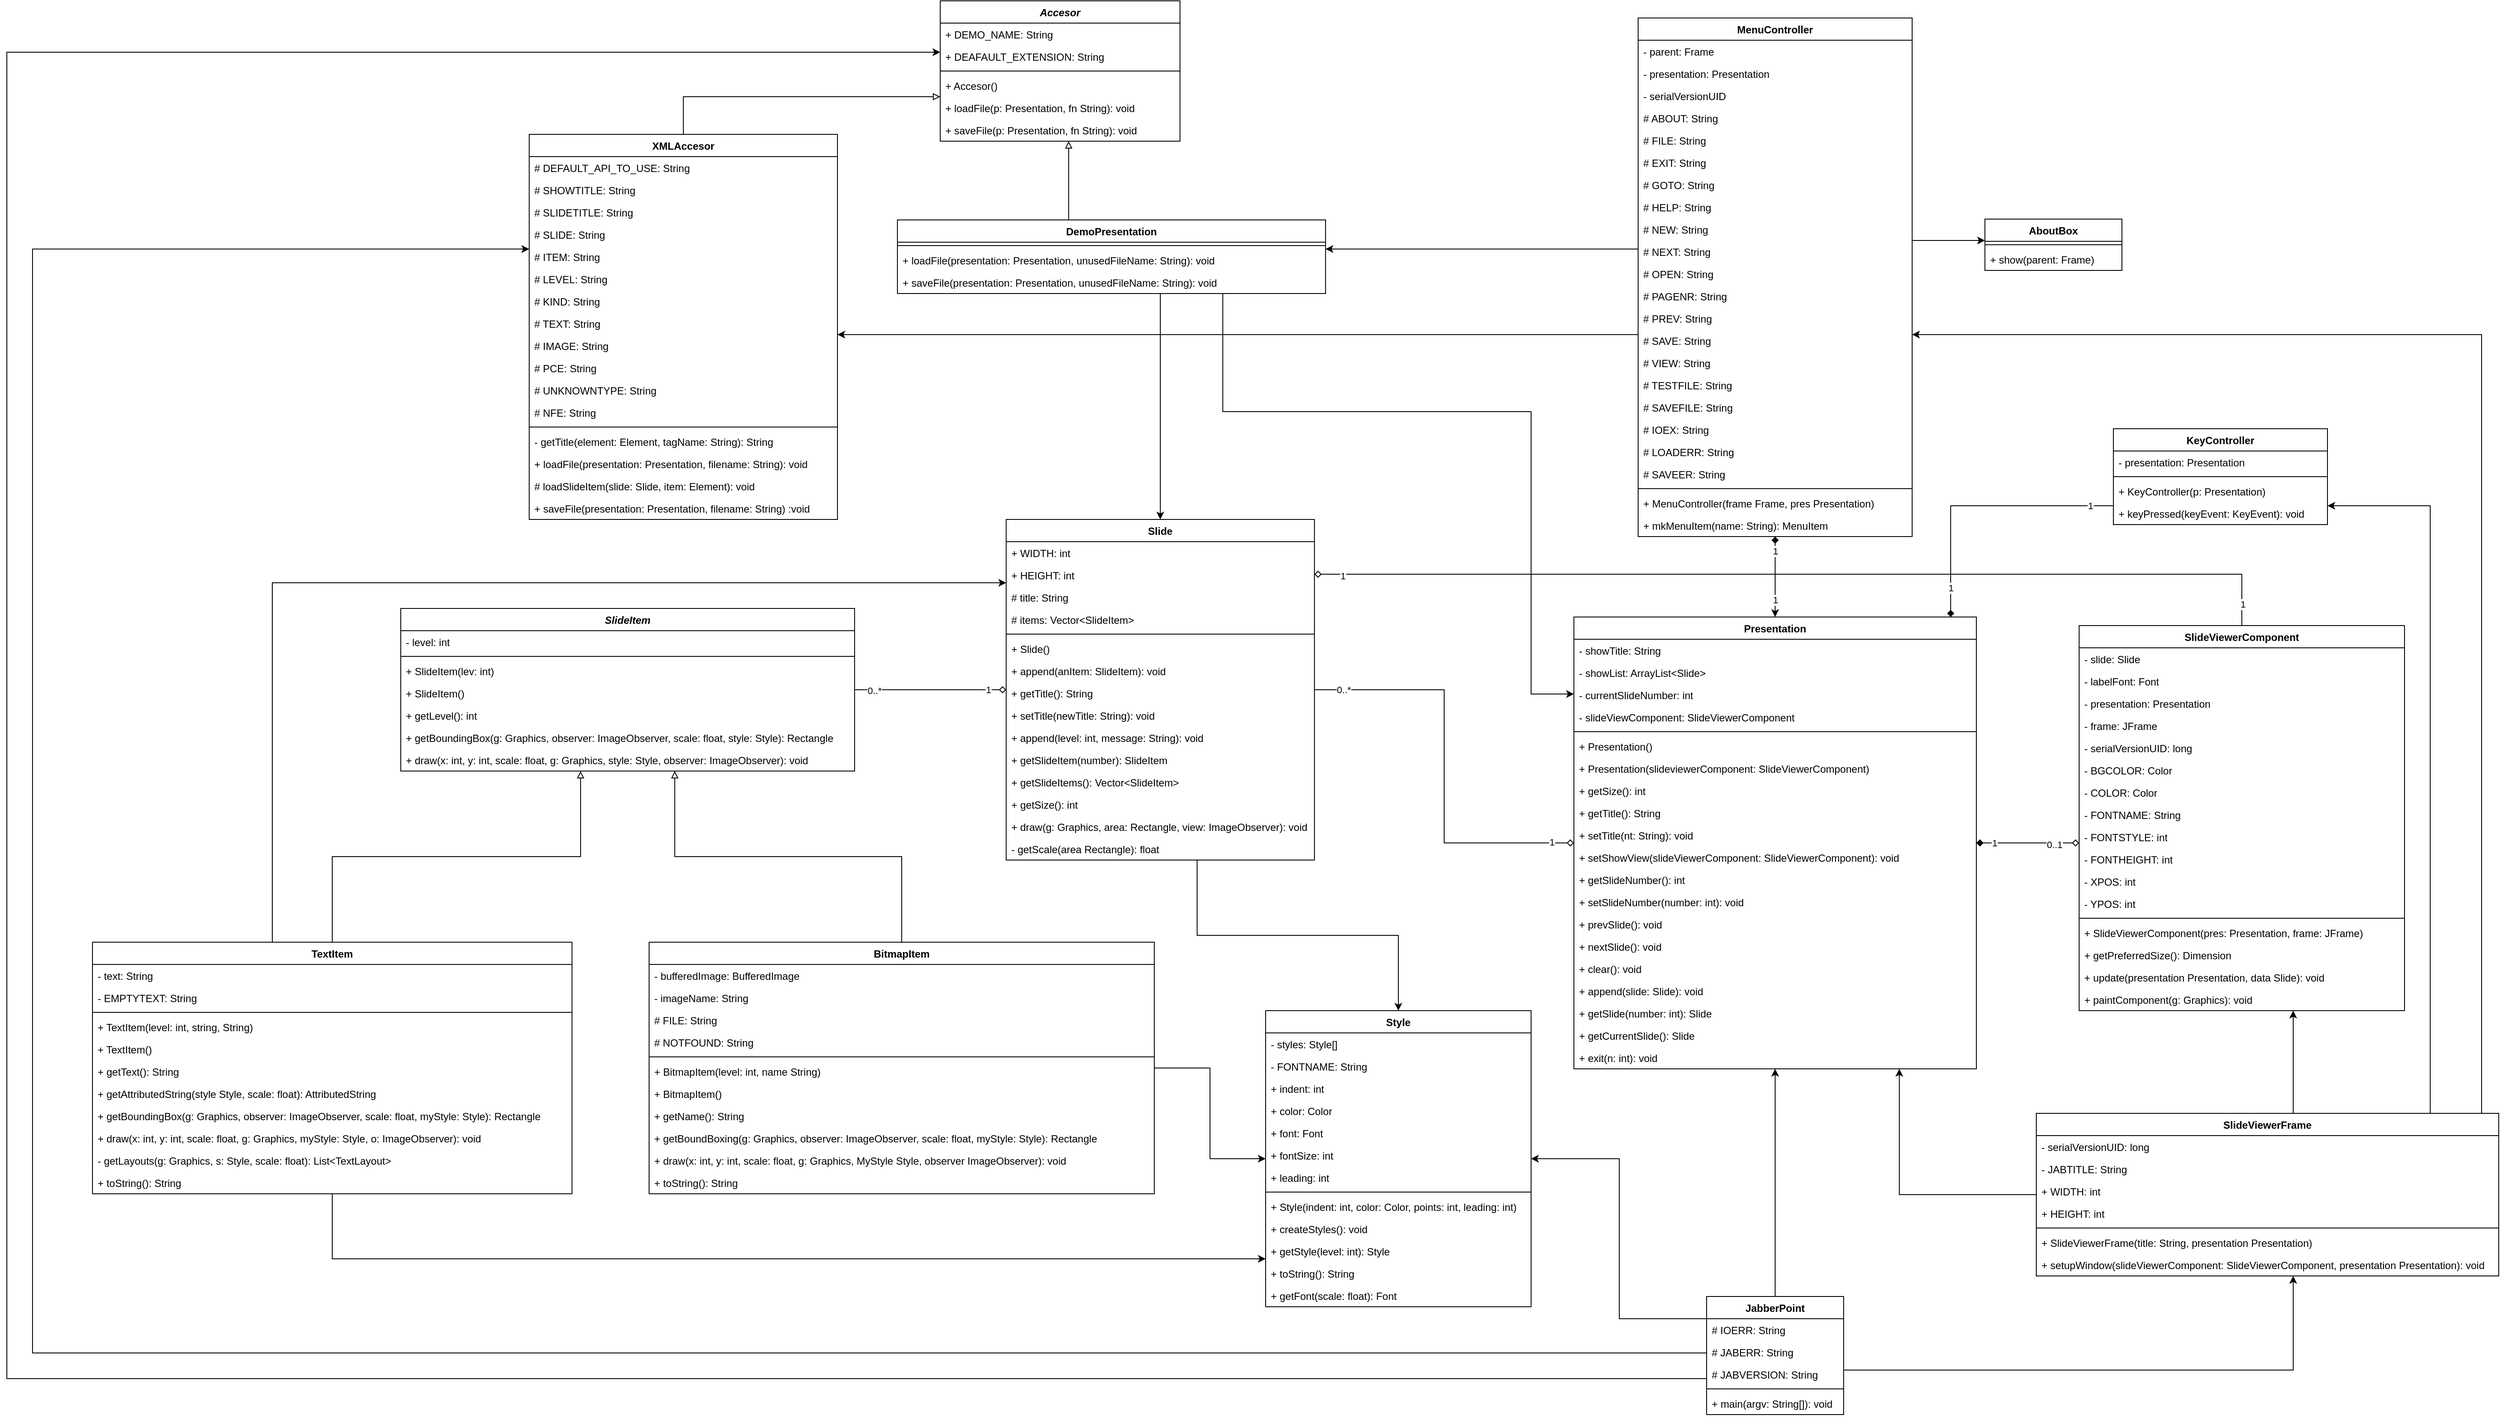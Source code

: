 <mxfile version="21.1.2" type="device">
  <diagram name="Pagina-1" id="wVrS8sFqYihohSDuX6Ce">
    <mxGraphModel dx="4178" dy="1146" grid="1" gridSize="10" guides="1" tooltips="1" connect="1" arrows="1" fold="1" page="1" pageScale="1" pageWidth="827" pageHeight="1169" math="0" shadow="0">
      <root>
        <mxCell id="0" />
        <mxCell id="1" parent="0" />
        <mxCell id="sC0HCF_YvvScXTNCDGvK-19" value="AboutBox" style="swimlane;fontStyle=1;align=center;verticalAlign=top;childLayout=stackLayout;horizontal=1;startSize=26;horizontalStack=0;resizeParent=1;resizeParentMax=0;resizeLast=0;collapsible=1;marginBottom=0;whiteSpace=wrap;html=1;" parent="1" vertex="1">
          <mxGeometry x="730" y="525" width="160" height="60" as="geometry" />
        </mxCell>
        <mxCell id="sC0HCF_YvvScXTNCDGvK-21" value="" style="line;strokeWidth=1;fillColor=none;align=left;verticalAlign=middle;spacingTop=-1;spacingLeft=3;spacingRight=3;rotatable=0;labelPosition=right;points=[];portConstraint=eastwest;strokeColor=inherit;" parent="sC0HCF_YvvScXTNCDGvK-19" vertex="1">
          <mxGeometry y="26" width="160" height="8" as="geometry" />
        </mxCell>
        <mxCell id="sC0HCF_YvvScXTNCDGvK-22" value="+ show(parent: Frame)" style="text;strokeColor=none;fillColor=none;align=left;verticalAlign=top;spacingLeft=4;spacingRight=4;overflow=hidden;rotatable=0;points=[[0,0.5],[1,0.5]];portConstraint=eastwest;whiteSpace=wrap;html=1;" parent="sC0HCF_YvvScXTNCDGvK-19" vertex="1">
          <mxGeometry y="34" width="160" height="26" as="geometry" />
        </mxCell>
        <mxCell id="sC0HCF_YvvScXTNCDGvK-26" value="&lt;i&gt;Accesor&lt;/i&gt;" style="swimlane;fontStyle=1;align=center;verticalAlign=top;childLayout=stackLayout;horizontal=1;startSize=26;horizontalStack=0;resizeParent=1;resizeParentMax=0;resizeLast=0;collapsible=1;marginBottom=0;whiteSpace=wrap;html=1;" parent="1" vertex="1">
          <mxGeometry x="-490" y="270" width="280" height="164" as="geometry" />
        </mxCell>
        <mxCell id="sC0HCF_YvvScXTNCDGvK-27" value="+ DEMO_NAME: String" style="text;strokeColor=none;fillColor=none;align=left;verticalAlign=top;spacingLeft=4;spacingRight=4;overflow=hidden;rotatable=0;points=[[0,0.5],[1,0.5]];portConstraint=eastwest;whiteSpace=wrap;html=1;" parent="sC0HCF_YvvScXTNCDGvK-26" vertex="1">
          <mxGeometry y="26" width="280" height="26" as="geometry" />
        </mxCell>
        <mxCell id="sC0HCF_YvvScXTNCDGvK-78" value="+ DEAFAULT_EXTENSION: String" style="text;strokeColor=none;fillColor=none;align=left;verticalAlign=top;spacingLeft=4;spacingRight=4;overflow=hidden;rotatable=0;points=[[0,0.5],[1,0.5]];portConstraint=eastwest;whiteSpace=wrap;html=1;" parent="sC0HCF_YvvScXTNCDGvK-26" vertex="1">
          <mxGeometry y="52" width="280" height="26" as="geometry" />
        </mxCell>
        <mxCell id="sC0HCF_YvvScXTNCDGvK-28" value="" style="line;strokeWidth=1;fillColor=none;align=left;verticalAlign=middle;spacingTop=-1;spacingLeft=3;spacingRight=3;rotatable=0;labelPosition=right;points=[];portConstraint=eastwest;strokeColor=inherit;" parent="sC0HCF_YvvScXTNCDGvK-26" vertex="1">
          <mxGeometry y="78" width="280" height="8" as="geometry" />
        </mxCell>
        <mxCell id="sC0HCF_YvvScXTNCDGvK-29" value="+ Accesor()" style="text;strokeColor=none;fillColor=none;align=left;verticalAlign=top;spacingLeft=4;spacingRight=4;overflow=hidden;rotatable=0;points=[[0,0.5],[1,0.5]];portConstraint=eastwest;whiteSpace=wrap;html=1;" parent="sC0HCF_YvvScXTNCDGvK-26" vertex="1">
          <mxGeometry y="86" width="280" height="26" as="geometry" />
        </mxCell>
        <mxCell id="sC0HCF_YvvScXTNCDGvK-79" value="+ loadFile(p: Presentation, fn String): void" style="text;strokeColor=none;fillColor=none;align=left;verticalAlign=top;spacingLeft=4;spacingRight=4;overflow=hidden;rotatable=0;points=[[0,0.5],[1,0.5]];portConstraint=eastwest;whiteSpace=wrap;html=1;" parent="sC0HCF_YvvScXTNCDGvK-26" vertex="1">
          <mxGeometry y="112" width="280" height="26" as="geometry" />
        </mxCell>
        <mxCell id="sC0HCF_YvvScXTNCDGvK-80" value="+ saveFile(p: Presentation, fn String): void" style="text;strokeColor=none;fillColor=none;align=left;verticalAlign=top;spacingLeft=4;spacingRight=4;overflow=hidden;rotatable=0;points=[[0,0.5],[1,0.5]];portConstraint=eastwest;whiteSpace=wrap;html=1;" parent="sC0HCF_YvvScXTNCDGvK-26" vertex="1">
          <mxGeometry y="138" width="280" height="26" as="geometry" />
        </mxCell>
        <mxCell id="Z9nxvSWrG83MWIbH6PcV-3" style="edgeStyle=orthogonalEdgeStyle;rounded=0;orthogonalLoop=1;jettySize=auto;html=1;endArrow=block;endFill=0;" edge="1" parent="1" source="sC0HCF_YvvScXTNCDGvK-30" target="sC0HCF_YvvScXTNCDGvK-58">
          <mxGeometry relative="1" as="geometry">
            <Array as="points">
              <mxPoint x="-535" y="1270" />
              <mxPoint x="-800" y="1270" />
            </Array>
          </mxGeometry>
        </mxCell>
        <mxCell id="Z9nxvSWrG83MWIbH6PcV-32" style="edgeStyle=orthogonalEdgeStyle;rounded=0;orthogonalLoop=1;jettySize=auto;html=1;" edge="1" parent="1" source="sC0HCF_YvvScXTNCDGvK-30" target="sC0HCF_YvvScXTNCDGvK-66">
          <mxGeometry relative="1" as="geometry" />
        </mxCell>
        <mxCell id="sC0HCF_YvvScXTNCDGvK-30" value="BitmapItem" style="swimlane;fontStyle=1;align=center;verticalAlign=top;childLayout=stackLayout;horizontal=1;startSize=26;horizontalStack=0;resizeParent=1;resizeParentMax=0;resizeLast=0;collapsible=1;marginBottom=0;whiteSpace=wrap;html=1;" parent="1" vertex="1">
          <mxGeometry x="-830" y="1370" width="590" height="294" as="geometry" />
        </mxCell>
        <mxCell id="sC0HCF_YvvScXTNCDGvK-31" value="- bufferedImage: BufferedImage" style="text;strokeColor=none;fillColor=none;align=left;verticalAlign=top;spacingLeft=4;spacingRight=4;overflow=hidden;rotatable=0;points=[[0,0.5],[1,0.5]];portConstraint=eastwest;whiteSpace=wrap;html=1;" parent="sC0HCF_YvvScXTNCDGvK-30" vertex="1">
          <mxGeometry y="26" width="590" height="26" as="geometry" />
        </mxCell>
        <mxCell id="sC0HCF_YvvScXTNCDGvK-81" value="- imageName: String" style="text;strokeColor=none;fillColor=none;align=left;verticalAlign=top;spacingLeft=4;spacingRight=4;overflow=hidden;rotatable=0;points=[[0,0.5],[1,0.5]];portConstraint=eastwest;whiteSpace=wrap;html=1;" parent="sC0HCF_YvvScXTNCDGvK-30" vertex="1">
          <mxGeometry y="52" width="590" height="26" as="geometry" />
        </mxCell>
        <mxCell id="sC0HCF_YvvScXTNCDGvK-82" value="# FILE: String" style="text;strokeColor=none;fillColor=none;align=left;verticalAlign=top;spacingLeft=4;spacingRight=4;overflow=hidden;rotatable=0;points=[[0,0.5],[1,0.5]];portConstraint=eastwest;whiteSpace=wrap;html=1;" parent="sC0HCF_YvvScXTNCDGvK-30" vertex="1">
          <mxGeometry y="78" width="590" height="26" as="geometry" />
        </mxCell>
        <mxCell id="sC0HCF_YvvScXTNCDGvK-83" value="# NOTFOUND: String" style="text;strokeColor=none;fillColor=none;align=left;verticalAlign=top;spacingLeft=4;spacingRight=4;overflow=hidden;rotatable=0;points=[[0,0.5],[1,0.5]];portConstraint=eastwest;whiteSpace=wrap;html=1;" parent="sC0HCF_YvvScXTNCDGvK-30" vertex="1">
          <mxGeometry y="104" width="590" height="26" as="geometry" />
        </mxCell>
        <mxCell id="sC0HCF_YvvScXTNCDGvK-32" value="" style="line;strokeWidth=1;fillColor=none;align=left;verticalAlign=middle;spacingTop=-1;spacingLeft=3;spacingRight=3;rotatable=0;labelPosition=right;points=[];portConstraint=eastwest;strokeColor=inherit;" parent="sC0HCF_YvvScXTNCDGvK-30" vertex="1">
          <mxGeometry y="130" width="590" height="8" as="geometry" />
        </mxCell>
        <mxCell id="sC0HCF_YvvScXTNCDGvK-33" value="+ BitmapItem(level: int, name String)" style="text;strokeColor=none;fillColor=none;align=left;verticalAlign=top;spacingLeft=4;spacingRight=4;overflow=hidden;rotatable=0;points=[[0,0.5],[1,0.5]];portConstraint=eastwest;whiteSpace=wrap;html=1;" parent="sC0HCF_YvvScXTNCDGvK-30" vertex="1">
          <mxGeometry y="138" width="590" height="26" as="geometry" />
        </mxCell>
        <mxCell id="sC0HCF_YvvScXTNCDGvK-84" value="+ BitmapItem()" style="text;strokeColor=none;fillColor=none;align=left;verticalAlign=top;spacingLeft=4;spacingRight=4;overflow=hidden;rotatable=0;points=[[0,0.5],[1,0.5]];portConstraint=eastwest;whiteSpace=wrap;html=1;" parent="sC0HCF_YvvScXTNCDGvK-30" vertex="1">
          <mxGeometry y="164" width="590" height="26" as="geometry" />
        </mxCell>
        <mxCell id="sC0HCF_YvvScXTNCDGvK-85" value="+ getName(): String" style="text;strokeColor=none;fillColor=none;align=left;verticalAlign=top;spacingLeft=4;spacingRight=4;overflow=hidden;rotatable=0;points=[[0,0.5],[1,0.5]];portConstraint=eastwest;whiteSpace=wrap;html=1;" parent="sC0HCF_YvvScXTNCDGvK-30" vertex="1">
          <mxGeometry y="190" width="590" height="26" as="geometry" />
        </mxCell>
        <mxCell id="sC0HCF_YvvScXTNCDGvK-86" value="+ getBoundBoxing(g: Graphics, observer: ImageObserver, scale: float, myStyle: Style): Rectangle" style="text;strokeColor=none;fillColor=none;align=left;verticalAlign=top;spacingLeft=4;spacingRight=4;overflow=hidden;rotatable=0;points=[[0,0.5],[1,0.5]];portConstraint=eastwest;whiteSpace=wrap;html=1;" parent="sC0HCF_YvvScXTNCDGvK-30" vertex="1">
          <mxGeometry y="216" width="590" height="26" as="geometry" />
        </mxCell>
        <mxCell id="sC0HCF_YvvScXTNCDGvK-87" value="+ draw(x: int, y: int, scale: float, g: Graphics, MyStyle Style, observer ImageObserver): void" style="text;strokeColor=none;fillColor=none;align=left;verticalAlign=top;spacingLeft=4;spacingRight=4;overflow=hidden;rotatable=0;points=[[0,0.5],[1,0.5]];portConstraint=eastwest;whiteSpace=wrap;html=1;" parent="sC0HCF_YvvScXTNCDGvK-30" vertex="1">
          <mxGeometry y="242" width="590" height="26" as="geometry" />
        </mxCell>
        <mxCell id="sC0HCF_YvvScXTNCDGvK-88" value="+ toString(): String" style="text;strokeColor=none;fillColor=none;align=left;verticalAlign=top;spacingLeft=4;spacingRight=4;overflow=hidden;rotatable=0;points=[[0,0.5],[1,0.5]];portConstraint=eastwest;whiteSpace=wrap;html=1;" parent="sC0HCF_YvvScXTNCDGvK-30" vertex="1">
          <mxGeometry y="268" width="590" height="26" as="geometry" />
        </mxCell>
        <mxCell id="Z9nxvSWrG83MWIbH6PcV-5" style="edgeStyle=orthogonalEdgeStyle;rounded=0;orthogonalLoop=1;jettySize=auto;html=1;endArrow=block;endFill=0;" edge="1" parent="1" source="sC0HCF_YvvScXTNCDGvK-34" target="sC0HCF_YvvScXTNCDGvK-26">
          <mxGeometry relative="1" as="geometry">
            <Array as="points">
              <mxPoint x="-340" y="480" />
              <mxPoint x="-340" y="480" />
            </Array>
          </mxGeometry>
        </mxCell>
        <mxCell id="Z9nxvSWrG83MWIbH6PcV-22" style="edgeStyle=orthogonalEdgeStyle;rounded=0;orthogonalLoop=1;jettySize=auto;html=1;" edge="1" parent="1" source="sC0HCF_YvvScXTNCDGvK-34" target="sC0HCF_YvvScXTNCDGvK-54">
          <mxGeometry relative="1" as="geometry">
            <Array as="points">
              <mxPoint x="-233" y="750" />
              <mxPoint x="-233" y="750" />
            </Array>
          </mxGeometry>
        </mxCell>
        <mxCell id="Z9nxvSWrG83MWIbH6PcV-23" style="edgeStyle=orthogonalEdgeStyle;rounded=0;orthogonalLoop=1;jettySize=auto;html=1;" edge="1" parent="1" source="sC0HCF_YvvScXTNCDGvK-34" target="sC0HCF_YvvScXTNCDGvK-50">
          <mxGeometry relative="1" as="geometry">
            <Array as="points">
              <mxPoint x="-160" y="750" />
              <mxPoint x="200" y="750" />
              <mxPoint x="200" y="1080" />
            </Array>
          </mxGeometry>
        </mxCell>
        <mxCell id="sC0HCF_YvvScXTNCDGvK-34" value="DemoPresentation" style="swimlane;fontStyle=1;align=center;verticalAlign=top;childLayout=stackLayout;horizontal=1;startSize=26;horizontalStack=0;resizeParent=1;resizeParentMax=0;resizeLast=0;collapsible=1;marginBottom=0;whiteSpace=wrap;html=1;" parent="1" vertex="1">
          <mxGeometry x="-540" y="526" width="500" height="86" as="geometry" />
        </mxCell>
        <mxCell id="sC0HCF_YvvScXTNCDGvK-36" value="" style="line;strokeWidth=1;fillColor=none;align=left;verticalAlign=middle;spacingTop=-1;spacingLeft=3;spacingRight=3;rotatable=0;labelPosition=right;points=[];portConstraint=eastwest;strokeColor=inherit;" parent="sC0HCF_YvvScXTNCDGvK-34" vertex="1">
          <mxGeometry y="26" width="500" height="8" as="geometry" />
        </mxCell>
        <mxCell id="sC0HCF_YvvScXTNCDGvK-37" value="+ loadFile(presentation: Presentation, unusedFileName: String): void" style="text;strokeColor=none;fillColor=none;align=left;verticalAlign=top;spacingLeft=4;spacingRight=4;overflow=hidden;rotatable=0;points=[[0,0.5],[1,0.5]];portConstraint=eastwest;whiteSpace=wrap;html=1;" parent="sC0HCF_YvvScXTNCDGvK-34" vertex="1">
          <mxGeometry y="34" width="500" height="26" as="geometry" />
        </mxCell>
        <mxCell id="sC0HCF_YvvScXTNCDGvK-89" value="+ saveFile(presentation: Presentation, unusedFileName: String): void" style="text;strokeColor=none;fillColor=none;align=left;verticalAlign=top;spacingLeft=4;spacingRight=4;overflow=hidden;rotatable=0;points=[[0,0.5],[1,0.5]];portConstraint=eastwest;whiteSpace=wrap;html=1;" parent="sC0HCF_YvvScXTNCDGvK-34" vertex="1">
          <mxGeometry y="60" width="500" height="26" as="geometry" />
        </mxCell>
        <mxCell id="Z9nxvSWrG83MWIbH6PcV-25" style="edgeStyle=orthogonalEdgeStyle;rounded=0;orthogonalLoop=1;jettySize=auto;html=1;" edge="1" parent="1" source="sC0HCF_YvvScXTNCDGvK-38" target="sC0HCF_YvvScXTNCDGvK-66">
          <mxGeometry relative="1" as="geometry">
            <Array as="points">
              <mxPoint x="303" y="1810" />
              <mxPoint x="303" y="1623" />
            </Array>
          </mxGeometry>
        </mxCell>
        <mxCell id="Z9nxvSWrG83MWIbH6PcV-26" style="edgeStyle=orthogonalEdgeStyle;rounded=0;orthogonalLoop=1;jettySize=auto;html=1;" edge="1" parent="1" source="sC0HCF_YvvScXTNCDGvK-38" target="sC0HCF_YvvScXTNCDGvK-50">
          <mxGeometry relative="1" as="geometry" />
        </mxCell>
        <mxCell id="Z9nxvSWrG83MWIbH6PcV-27" style="edgeStyle=orthogonalEdgeStyle;rounded=0;orthogonalLoop=1;jettySize=auto;html=1;" edge="1" parent="1" source="sC0HCF_YvvScXTNCDGvK-38" target="sC0HCF_YvvScXTNCDGvK-162">
          <mxGeometry relative="1" as="geometry">
            <Array as="points">
              <mxPoint x="1090" y="1870" />
            </Array>
          </mxGeometry>
        </mxCell>
        <mxCell id="Z9nxvSWrG83MWIbH6PcV-28" style="edgeStyle=orthogonalEdgeStyle;rounded=0;orthogonalLoop=1;jettySize=auto;html=1;" edge="1" parent="1" source="sC0HCF_YvvScXTNCDGvK-38" target="sC0HCF_YvvScXTNCDGvK-26">
          <mxGeometry relative="1" as="geometry">
            <Array as="points">
              <mxPoint x="-1580" y="1880" />
              <mxPoint x="-1580" y="330" />
            </Array>
          </mxGeometry>
        </mxCell>
        <mxCell id="Z9nxvSWrG83MWIbH6PcV-29" style="edgeStyle=orthogonalEdgeStyle;rounded=0;orthogonalLoop=1;jettySize=auto;html=1;" edge="1" parent="1" source="sC0HCF_YvvScXTNCDGvK-38" target="sC0HCF_YvvScXTNCDGvK-74">
          <mxGeometry relative="1" as="geometry">
            <Array as="points">
              <mxPoint x="-1550" y="1850" />
              <mxPoint x="-1550" y="560" />
            </Array>
          </mxGeometry>
        </mxCell>
        <mxCell id="sC0HCF_YvvScXTNCDGvK-38" value="JabberPoint" style="swimlane;fontStyle=1;align=center;verticalAlign=top;childLayout=stackLayout;horizontal=1;startSize=26;horizontalStack=0;resizeParent=1;resizeParentMax=0;resizeLast=0;collapsible=1;marginBottom=0;whiteSpace=wrap;html=1;" parent="1" vertex="1">
          <mxGeometry x="405" y="1784" width="160" height="138" as="geometry" />
        </mxCell>
        <mxCell id="sC0HCF_YvvScXTNCDGvK-39" value="# IOERR: String" style="text;strokeColor=none;fillColor=none;align=left;verticalAlign=top;spacingLeft=4;spacingRight=4;overflow=hidden;rotatable=0;points=[[0,0.5],[1,0.5]];portConstraint=eastwest;whiteSpace=wrap;html=1;" parent="sC0HCF_YvvScXTNCDGvK-38" vertex="1">
          <mxGeometry y="26" width="160" height="26" as="geometry" />
        </mxCell>
        <mxCell id="sC0HCF_YvvScXTNCDGvK-90" value="# JABERR: String" style="text;strokeColor=none;fillColor=none;align=left;verticalAlign=top;spacingLeft=4;spacingRight=4;overflow=hidden;rotatable=0;points=[[0,0.5],[1,0.5]];portConstraint=eastwest;whiteSpace=wrap;html=1;" parent="sC0HCF_YvvScXTNCDGvK-38" vertex="1">
          <mxGeometry y="52" width="160" height="26" as="geometry" />
        </mxCell>
        <mxCell id="sC0HCF_YvvScXTNCDGvK-91" value="# JABVERSION: String" style="text;strokeColor=none;fillColor=none;align=left;verticalAlign=top;spacingLeft=4;spacingRight=4;overflow=hidden;rotatable=0;points=[[0,0.5],[1,0.5]];portConstraint=eastwest;whiteSpace=wrap;html=1;" parent="sC0HCF_YvvScXTNCDGvK-38" vertex="1">
          <mxGeometry y="78" width="160" height="26" as="geometry" />
        </mxCell>
        <mxCell id="sC0HCF_YvvScXTNCDGvK-40" value="" style="line;strokeWidth=1;fillColor=none;align=left;verticalAlign=middle;spacingTop=-1;spacingLeft=3;spacingRight=3;rotatable=0;labelPosition=right;points=[];portConstraint=eastwest;strokeColor=inherit;" parent="sC0HCF_YvvScXTNCDGvK-38" vertex="1">
          <mxGeometry y="104" width="160" height="8" as="geometry" />
        </mxCell>
        <mxCell id="sC0HCF_YvvScXTNCDGvK-41" value="+ main(argv: String[]): void" style="text;strokeColor=none;fillColor=none;align=left;verticalAlign=top;spacingLeft=4;spacingRight=4;overflow=hidden;rotatable=0;points=[[0,0.5],[1,0.5]];portConstraint=eastwest;whiteSpace=wrap;html=1;" parent="sC0HCF_YvvScXTNCDGvK-38" vertex="1">
          <mxGeometry y="112" width="160" height="26" as="geometry" />
        </mxCell>
        <mxCell id="Z9nxvSWrG83MWIbH6PcV-41" style="edgeStyle=orthogonalEdgeStyle;rounded=0;orthogonalLoop=1;jettySize=auto;html=1;endArrow=diamond;endFill=1;startArrow=none;startFill=0;" edge="1" parent="1" source="sC0HCF_YvvScXTNCDGvK-42" target="sC0HCF_YvvScXTNCDGvK-50">
          <mxGeometry relative="1" as="geometry">
            <Array as="points">
              <mxPoint x="690" y="860" />
            </Array>
          </mxGeometry>
        </mxCell>
        <mxCell id="Z9nxvSWrG83MWIbH6PcV-42" value="1" style="edgeLabel;html=1;align=center;verticalAlign=middle;resizable=0;points=[];" vertex="1" connectable="0" parent="Z9nxvSWrG83MWIbH6PcV-41">
          <mxGeometry x="0.788" relative="1" as="geometry">
            <mxPoint as="offset" />
          </mxGeometry>
        </mxCell>
        <mxCell id="Z9nxvSWrG83MWIbH6PcV-43" value="1" style="edgeLabel;html=1;align=center;verticalAlign=middle;resizable=0;points=[];" vertex="1" connectable="0" parent="Z9nxvSWrG83MWIbH6PcV-41">
          <mxGeometry x="-0.831" relative="1" as="geometry">
            <mxPoint as="offset" />
          </mxGeometry>
        </mxCell>
        <mxCell id="sC0HCF_YvvScXTNCDGvK-42" value="KeyController" style="swimlane;fontStyle=1;align=center;verticalAlign=top;childLayout=stackLayout;horizontal=1;startSize=26;horizontalStack=0;resizeParent=1;resizeParentMax=0;resizeLast=0;collapsible=1;marginBottom=0;whiteSpace=wrap;html=1;" parent="1" vertex="1">
          <mxGeometry x="880" y="770" width="250" height="112" as="geometry" />
        </mxCell>
        <mxCell id="sC0HCF_YvvScXTNCDGvK-43" value="- presentation: Presentation" style="text;strokeColor=none;fillColor=none;align=left;verticalAlign=top;spacingLeft=4;spacingRight=4;overflow=hidden;rotatable=0;points=[[0,0.5],[1,0.5]];portConstraint=eastwest;whiteSpace=wrap;html=1;" parent="sC0HCF_YvvScXTNCDGvK-42" vertex="1">
          <mxGeometry y="26" width="250" height="26" as="geometry" />
        </mxCell>
        <mxCell id="sC0HCF_YvvScXTNCDGvK-44" value="" style="line;strokeWidth=1;fillColor=none;align=left;verticalAlign=middle;spacingTop=-1;spacingLeft=3;spacingRight=3;rotatable=0;labelPosition=right;points=[];portConstraint=eastwest;strokeColor=inherit;" parent="sC0HCF_YvvScXTNCDGvK-42" vertex="1">
          <mxGeometry y="52" width="250" height="8" as="geometry" />
        </mxCell>
        <mxCell id="sC0HCF_YvvScXTNCDGvK-45" value="+ KeyController(p: Presentation)" style="text;strokeColor=none;fillColor=none;align=left;verticalAlign=top;spacingLeft=4;spacingRight=4;overflow=hidden;rotatable=0;points=[[0,0.5],[1,0.5]];portConstraint=eastwest;whiteSpace=wrap;html=1;" parent="sC0HCF_YvvScXTNCDGvK-42" vertex="1">
          <mxGeometry y="60" width="250" height="26" as="geometry" />
        </mxCell>
        <mxCell id="sC0HCF_YvvScXTNCDGvK-92" value="+ keyPressed(keyEvent: KeyEvent): void" style="text;strokeColor=none;fillColor=none;align=left;verticalAlign=top;spacingLeft=4;spacingRight=4;overflow=hidden;rotatable=0;points=[[0,0.5],[1,0.5]];portConstraint=eastwest;whiteSpace=wrap;html=1;" parent="sC0HCF_YvvScXTNCDGvK-42" vertex="1">
          <mxGeometry y="86" width="250" height="26" as="geometry" />
        </mxCell>
        <mxCell id="Z9nxvSWrG83MWIbH6PcV-13" style="edgeStyle=orthogonalEdgeStyle;rounded=0;orthogonalLoop=1;jettySize=auto;html=1;" edge="1" parent="1" source="sC0HCF_YvvScXTNCDGvK-46" target="sC0HCF_YvvScXTNCDGvK-74">
          <mxGeometry relative="1" as="geometry">
            <Array as="points">
              <mxPoint x="-140" y="660" />
              <mxPoint x="-140" y="660" />
            </Array>
          </mxGeometry>
        </mxCell>
        <mxCell id="Z9nxvSWrG83MWIbH6PcV-14" style="edgeStyle=orthogonalEdgeStyle;rounded=0;orthogonalLoop=1;jettySize=auto;html=1;" edge="1" parent="1" source="sC0HCF_YvvScXTNCDGvK-46" target="sC0HCF_YvvScXTNCDGvK-34">
          <mxGeometry relative="1" as="geometry">
            <Array as="points">
              <mxPoint x="-10" y="560" />
              <mxPoint x="-10" y="560" />
            </Array>
          </mxGeometry>
        </mxCell>
        <mxCell id="Z9nxvSWrG83MWIbH6PcV-31" style="edgeStyle=orthogonalEdgeStyle;rounded=0;orthogonalLoop=1;jettySize=auto;html=1;" edge="1" parent="1" source="sC0HCF_YvvScXTNCDGvK-46" target="sC0HCF_YvvScXTNCDGvK-19">
          <mxGeometry relative="1" as="geometry">
            <Array as="points">
              <mxPoint x="680" y="550" />
              <mxPoint x="680" y="550" />
            </Array>
          </mxGeometry>
        </mxCell>
        <mxCell id="sC0HCF_YvvScXTNCDGvK-46" value="MenuController" style="swimlane;fontStyle=1;align=center;verticalAlign=top;childLayout=stackLayout;horizontal=1;startSize=26;horizontalStack=0;resizeParent=1;resizeParentMax=0;resizeLast=0;collapsible=1;marginBottom=0;whiteSpace=wrap;html=1;" parent="1" vertex="1">
          <mxGeometry x="325" y="290" width="320" height="606" as="geometry" />
        </mxCell>
        <mxCell id="sC0HCF_YvvScXTNCDGvK-47" value="- parent: Frame" style="text;strokeColor=none;fillColor=none;align=left;verticalAlign=top;spacingLeft=4;spacingRight=4;overflow=hidden;rotatable=0;points=[[0,0.5],[1,0.5]];portConstraint=eastwest;whiteSpace=wrap;html=1;" parent="sC0HCF_YvvScXTNCDGvK-46" vertex="1">
          <mxGeometry y="26" width="320" height="26" as="geometry" />
        </mxCell>
        <mxCell id="sC0HCF_YvvScXTNCDGvK-101" value="- presentation: Presentation" style="text;strokeColor=none;fillColor=none;align=left;verticalAlign=top;spacingLeft=4;spacingRight=4;overflow=hidden;rotatable=0;points=[[0,0.5],[1,0.5]];portConstraint=eastwest;whiteSpace=wrap;html=1;" parent="sC0HCF_YvvScXTNCDGvK-46" vertex="1">
          <mxGeometry y="52" width="320" height="26" as="geometry" />
        </mxCell>
        <mxCell id="sC0HCF_YvvScXTNCDGvK-103" value="- serialVersionUID" style="text;strokeColor=none;fillColor=none;align=left;verticalAlign=top;spacingLeft=4;spacingRight=4;overflow=hidden;rotatable=0;points=[[0,0.5],[1,0.5]];portConstraint=eastwest;whiteSpace=wrap;html=1;" parent="sC0HCF_YvvScXTNCDGvK-46" vertex="1">
          <mxGeometry y="78" width="320" height="26" as="geometry" />
        </mxCell>
        <mxCell id="sC0HCF_YvvScXTNCDGvK-100" value="# ABOUT: String" style="text;strokeColor=none;fillColor=none;align=left;verticalAlign=top;spacingLeft=4;spacingRight=4;overflow=hidden;rotatable=0;points=[[0,0.5],[1,0.5]];portConstraint=eastwest;whiteSpace=wrap;html=1;" parent="sC0HCF_YvvScXTNCDGvK-46" vertex="1">
          <mxGeometry y="104" width="320" height="26" as="geometry" />
        </mxCell>
        <mxCell id="sC0HCF_YvvScXTNCDGvK-99" value="# FILE: String" style="text;strokeColor=none;fillColor=none;align=left;verticalAlign=top;spacingLeft=4;spacingRight=4;overflow=hidden;rotatable=0;points=[[0,0.5],[1,0.5]];portConstraint=eastwest;whiteSpace=wrap;html=1;" parent="sC0HCF_YvvScXTNCDGvK-46" vertex="1">
          <mxGeometry y="130" width="320" height="26" as="geometry" />
        </mxCell>
        <mxCell id="sC0HCF_YvvScXTNCDGvK-98" value="# EXIT: String" style="text;strokeColor=none;fillColor=none;align=left;verticalAlign=top;spacingLeft=4;spacingRight=4;overflow=hidden;rotatable=0;points=[[0,0.5],[1,0.5]];portConstraint=eastwest;whiteSpace=wrap;html=1;" parent="sC0HCF_YvvScXTNCDGvK-46" vertex="1">
          <mxGeometry y="156" width="320" height="26" as="geometry" />
        </mxCell>
        <mxCell id="sC0HCF_YvvScXTNCDGvK-97" value="# GOTO: String" style="text;strokeColor=none;fillColor=none;align=left;verticalAlign=top;spacingLeft=4;spacingRight=4;overflow=hidden;rotatable=0;points=[[0,0.5],[1,0.5]];portConstraint=eastwest;whiteSpace=wrap;html=1;" parent="sC0HCF_YvvScXTNCDGvK-46" vertex="1">
          <mxGeometry y="182" width="320" height="26" as="geometry" />
        </mxCell>
        <mxCell id="sC0HCF_YvvScXTNCDGvK-96" value="# HELP: String" style="text;strokeColor=none;fillColor=none;align=left;verticalAlign=top;spacingLeft=4;spacingRight=4;overflow=hidden;rotatable=0;points=[[0,0.5],[1,0.5]];portConstraint=eastwest;whiteSpace=wrap;html=1;" parent="sC0HCF_YvvScXTNCDGvK-46" vertex="1">
          <mxGeometry y="208" width="320" height="26" as="geometry" />
        </mxCell>
        <mxCell id="sC0HCF_YvvScXTNCDGvK-95" value="# NEW: String" style="text;strokeColor=none;fillColor=none;align=left;verticalAlign=top;spacingLeft=4;spacingRight=4;overflow=hidden;rotatable=0;points=[[0,0.5],[1,0.5]];portConstraint=eastwest;whiteSpace=wrap;html=1;" parent="sC0HCF_YvvScXTNCDGvK-46" vertex="1">
          <mxGeometry y="234" width="320" height="26" as="geometry" />
        </mxCell>
        <mxCell id="sC0HCF_YvvScXTNCDGvK-94" value="# NEXT: String" style="text;strokeColor=none;fillColor=none;align=left;verticalAlign=top;spacingLeft=4;spacingRight=4;overflow=hidden;rotatable=0;points=[[0,0.5],[1,0.5]];portConstraint=eastwest;whiteSpace=wrap;html=1;" parent="sC0HCF_YvvScXTNCDGvK-46" vertex="1">
          <mxGeometry y="260" width="320" height="26" as="geometry" />
        </mxCell>
        <mxCell id="sC0HCF_YvvScXTNCDGvK-93" value="# OPEN: String" style="text;strokeColor=none;fillColor=none;align=left;verticalAlign=top;spacingLeft=4;spacingRight=4;overflow=hidden;rotatable=0;points=[[0,0.5],[1,0.5]];portConstraint=eastwest;whiteSpace=wrap;html=1;" parent="sC0HCF_YvvScXTNCDGvK-46" vertex="1">
          <mxGeometry y="286" width="320" height="26" as="geometry" />
        </mxCell>
        <mxCell id="sC0HCF_YvvScXTNCDGvK-102" value="# PAGENR: String" style="text;strokeColor=none;fillColor=none;align=left;verticalAlign=top;spacingLeft=4;spacingRight=4;overflow=hidden;rotatable=0;points=[[0,0.5],[1,0.5]];portConstraint=eastwest;whiteSpace=wrap;html=1;" parent="sC0HCF_YvvScXTNCDGvK-46" vertex="1">
          <mxGeometry y="312" width="320" height="26" as="geometry" />
        </mxCell>
        <mxCell id="sC0HCF_YvvScXTNCDGvK-111" value="# PREV: String" style="text;strokeColor=none;fillColor=none;align=left;verticalAlign=top;spacingLeft=4;spacingRight=4;overflow=hidden;rotatable=0;points=[[0,0.5],[1,0.5]];portConstraint=eastwest;whiteSpace=wrap;html=1;" parent="sC0HCF_YvvScXTNCDGvK-46" vertex="1">
          <mxGeometry y="338" width="320" height="26" as="geometry" />
        </mxCell>
        <mxCell id="sC0HCF_YvvScXTNCDGvK-110" value="# SAVE: String" style="text;strokeColor=none;fillColor=none;align=left;verticalAlign=top;spacingLeft=4;spacingRight=4;overflow=hidden;rotatable=0;points=[[0,0.5],[1,0.5]];portConstraint=eastwest;whiteSpace=wrap;html=1;" parent="sC0HCF_YvvScXTNCDGvK-46" vertex="1">
          <mxGeometry y="364" width="320" height="26" as="geometry" />
        </mxCell>
        <mxCell id="sC0HCF_YvvScXTNCDGvK-109" value="# VIEW: String" style="text;strokeColor=none;fillColor=none;align=left;verticalAlign=top;spacingLeft=4;spacingRight=4;overflow=hidden;rotatable=0;points=[[0,0.5],[1,0.5]];portConstraint=eastwest;whiteSpace=wrap;html=1;" parent="sC0HCF_YvvScXTNCDGvK-46" vertex="1">
          <mxGeometry y="390" width="320" height="26" as="geometry" />
        </mxCell>
        <mxCell id="sC0HCF_YvvScXTNCDGvK-107" value="# TESTFILE: String" style="text;strokeColor=none;fillColor=none;align=left;verticalAlign=top;spacingLeft=4;spacingRight=4;overflow=hidden;rotatable=0;points=[[0,0.5],[1,0.5]];portConstraint=eastwest;whiteSpace=wrap;html=1;" parent="sC0HCF_YvvScXTNCDGvK-46" vertex="1">
          <mxGeometry y="416" width="320" height="26" as="geometry" />
        </mxCell>
        <mxCell id="sC0HCF_YvvScXTNCDGvK-108" value="# SAVEFILE: String" style="text;strokeColor=none;fillColor=none;align=left;verticalAlign=top;spacingLeft=4;spacingRight=4;overflow=hidden;rotatable=0;points=[[0,0.5],[1,0.5]];portConstraint=eastwest;whiteSpace=wrap;html=1;" parent="sC0HCF_YvvScXTNCDGvK-46" vertex="1">
          <mxGeometry y="442" width="320" height="26" as="geometry" />
        </mxCell>
        <mxCell id="sC0HCF_YvvScXTNCDGvK-106" value="# IOEX: String" style="text;strokeColor=none;fillColor=none;align=left;verticalAlign=top;spacingLeft=4;spacingRight=4;overflow=hidden;rotatable=0;points=[[0,0.5],[1,0.5]];portConstraint=eastwest;whiteSpace=wrap;html=1;" parent="sC0HCF_YvvScXTNCDGvK-46" vertex="1">
          <mxGeometry y="468" width="320" height="26" as="geometry" />
        </mxCell>
        <mxCell id="sC0HCF_YvvScXTNCDGvK-105" value="# LOADERR: String" style="text;strokeColor=none;fillColor=none;align=left;verticalAlign=top;spacingLeft=4;spacingRight=4;overflow=hidden;rotatable=0;points=[[0,0.5],[1,0.5]];portConstraint=eastwest;whiteSpace=wrap;html=1;" parent="sC0HCF_YvvScXTNCDGvK-46" vertex="1">
          <mxGeometry y="494" width="320" height="26" as="geometry" />
        </mxCell>
        <mxCell id="sC0HCF_YvvScXTNCDGvK-104" value="# SAVEER: String" style="text;strokeColor=none;fillColor=none;align=left;verticalAlign=top;spacingLeft=4;spacingRight=4;overflow=hidden;rotatable=0;points=[[0,0.5],[1,0.5]];portConstraint=eastwest;whiteSpace=wrap;html=1;" parent="sC0HCF_YvvScXTNCDGvK-46" vertex="1">
          <mxGeometry y="520" width="320" height="26" as="geometry" />
        </mxCell>
        <mxCell id="sC0HCF_YvvScXTNCDGvK-48" value="" style="line;strokeWidth=1;fillColor=none;align=left;verticalAlign=middle;spacingTop=-1;spacingLeft=3;spacingRight=3;rotatable=0;labelPosition=right;points=[];portConstraint=eastwest;strokeColor=inherit;" parent="sC0HCF_YvvScXTNCDGvK-46" vertex="1">
          <mxGeometry y="546" width="320" height="8" as="geometry" />
        </mxCell>
        <mxCell id="sC0HCF_YvvScXTNCDGvK-49" value="+ MenuController(frame Frame, pres Presentation)" style="text;strokeColor=none;fillColor=none;align=left;verticalAlign=top;spacingLeft=4;spacingRight=4;overflow=hidden;rotatable=0;points=[[0,0.5],[1,0.5]];portConstraint=eastwest;whiteSpace=wrap;html=1;" parent="sC0HCF_YvvScXTNCDGvK-46" vertex="1">
          <mxGeometry y="554" width="320" height="26" as="geometry" />
        </mxCell>
        <mxCell id="sC0HCF_YvvScXTNCDGvK-112" value="+ mkMenuItem(name: String): MenuItem" style="text;strokeColor=none;fillColor=none;align=left;verticalAlign=top;spacingLeft=4;spacingRight=4;overflow=hidden;rotatable=0;points=[[0,0.5],[1,0.5]];portConstraint=eastwest;whiteSpace=wrap;html=1;" parent="sC0HCF_YvvScXTNCDGvK-46" vertex="1">
          <mxGeometry y="580" width="320" height="26" as="geometry" />
        </mxCell>
        <mxCell id="Z9nxvSWrG83MWIbH6PcV-11" value="1" style="edgeStyle=orthogonalEdgeStyle;rounded=0;orthogonalLoop=1;jettySize=auto;html=1;startArrow=classic;startFill=1;endArrow=diamond;endFill=1;" edge="1" parent="1" source="sC0HCF_YvvScXTNCDGvK-50" target="sC0HCF_YvvScXTNCDGvK-46">
          <mxGeometry x="-0.575" relative="1" as="geometry">
            <mxPoint as="offset" />
          </mxGeometry>
        </mxCell>
        <mxCell id="Z9nxvSWrG83MWIbH6PcV-48" value="1" style="edgeLabel;html=1;align=center;verticalAlign=middle;resizable=0;points=[];" vertex="1" connectable="0" parent="Z9nxvSWrG83MWIbH6PcV-11">
          <mxGeometry x="0.646" relative="1" as="geometry">
            <mxPoint as="offset" />
          </mxGeometry>
        </mxCell>
        <mxCell id="sC0HCF_YvvScXTNCDGvK-50" value="Presentation" style="swimlane;fontStyle=1;align=center;verticalAlign=top;childLayout=stackLayout;horizontal=1;startSize=26;horizontalStack=0;resizeParent=1;resizeParentMax=0;resizeLast=0;collapsible=1;marginBottom=0;whiteSpace=wrap;html=1;" parent="1" vertex="1">
          <mxGeometry x="250" y="990" width="470" height="528" as="geometry" />
        </mxCell>
        <mxCell id="sC0HCF_YvvScXTNCDGvK-51" value="- showTitle: String" style="text;strokeColor=none;fillColor=none;align=left;verticalAlign=top;spacingLeft=4;spacingRight=4;overflow=hidden;rotatable=0;points=[[0,0.5],[1,0.5]];portConstraint=eastwest;whiteSpace=wrap;html=1;" parent="sC0HCF_YvvScXTNCDGvK-50" vertex="1">
          <mxGeometry y="26" width="470" height="26" as="geometry" />
        </mxCell>
        <mxCell id="sC0HCF_YvvScXTNCDGvK-114" value="- showList: ArrayList&amp;lt;Slide&amp;gt;" style="text;strokeColor=none;fillColor=none;align=left;verticalAlign=top;spacingLeft=4;spacingRight=4;overflow=hidden;rotatable=0;points=[[0,0.5],[1,0.5]];portConstraint=eastwest;whiteSpace=wrap;html=1;" parent="sC0HCF_YvvScXTNCDGvK-50" vertex="1">
          <mxGeometry y="52" width="470" height="26" as="geometry" />
        </mxCell>
        <mxCell id="sC0HCF_YvvScXTNCDGvK-116" value="- currentSlideNumber: int" style="text;strokeColor=none;fillColor=none;align=left;verticalAlign=top;spacingLeft=4;spacingRight=4;overflow=hidden;rotatable=0;points=[[0,0.5],[1,0.5]];portConstraint=eastwest;whiteSpace=wrap;html=1;" parent="sC0HCF_YvvScXTNCDGvK-50" vertex="1">
          <mxGeometry y="78" width="470" height="26" as="geometry" />
        </mxCell>
        <mxCell id="sC0HCF_YvvScXTNCDGvK-115" value="- slideViewComponent: SlideViewerComponent" style="text;strokeColor=none;fillColor=none;align=left;verticalAlign=top;spacingLeft=4;spacingRight=4;overflow=hidden;rotatable=0;points=[[0,0.5],[1,0.5]];portConstraint=eastwest;whiteSpace=wrap;html=1;" parent="sC0HCF_YvvScXTNCDGvK-50" vertex="1">
          <mxGeometry y="104" width="470" height="26" as="geometry" />
        </mxCell>
        <mxCell id="sC0HCF_YvvScXTNCDGvK-52" value="" style="line;strokeWidth=1;fillColor=none;align=left;verticalAlign=middle;spacingTop=-1;spacingLeft=3;spacingRight=3;rotatable=0;labelPosition=right;points=[];portConstraint=eastwest;strokeColor=inherit;" parent="sC0HCF_YvvScXTNCDGvK-50" vertex="1">
          <mxGeometry y="130" width="470" height="8" as="geometry" />
        </mxCell>
        <mxCell id="sC0HCF_YvvScXTNCDGvK-53" value="+ Presentation()" style="text;strokeColor=none;fillColor=none;align=left;verticalAlign=top;spacingLeft=4;spacingRight=4;overflow=hidden;rotatable=0;points=[[0,0.5],[1,0.5]];portConstraint=eastwest;whiteSpace=wrap;html=1;" parent="sC0HCF_YvvScXTNCDGvK-50" vertex="1">
          <mxGeometry y="138" width="470" height="26" as="geometry" />
        </mxCell>
        <mxCell id="sC0HCF_YvvScXTNCDGvK-117" value="+ Presentation(slideviewerComponent: SlideViewerComponent)" style="text;strokeColor=none;fillColor=none;align=left;verticalAlign=top;spacingLeft=4;spacingRight=4;overflow=hidden;rotatable=0;points=[[0,0.5],[1,0.5]];portConstraint=eastwest;whiteSpace=wrap;html=1;" parent="sC0HCF_YvvScXTNCDGvK-50" vertex="1">
          <mxGeometry y="164" width="470" height="26" as="geometry" />
        </mxCell>
        <mxCell id="sC0HCF_YvvScXTNCDGvK-118" value="+ getSize(): int" style="text;strokeColor=none;fillColor=none;align=left;verticalAlign=top;spacingLeft=4;spacingRight=4;overflow=hidden;rotatable=0;points=[[0,0.5],[1,0.5]];portConstraint=eastwest;whiteSpace=wrap;html=1;" parent="sC0HCF_YvvScXTNCDGvK-50" vertex="1">
          <mxGeometry y="190" width="470" height="26" as="geometry" />
        </mxCell>
        <mxCell id="sC0HCF_YvvScXTNCDGvK-119" value="+ getTitle(): String" style="text;strokeColor=none;fillColor=none;align=left;verticalAlign=top;spacingLeft=4;spacingRight=4;overflow=hidden;rotatable=0;points=[[0,0.5],[1,0.5]];portConstraint=eastwest;whiteSpace=wrap;html=1;" parent="sC0HCF_YvvScXTNCDGvK-50" vertex="1">
          <mxGeometry y="216" width="470" height="26" as="geometry" />
        </mxCell>
        <mxCell id="sC0HCF_YvvScXTNCDGvK-120" value="+ setTitle(nt: String): void" style="text;strokeColor=none;fillColor=none;align=left;verticalAlign=top;spacingLeft=4;spacingRight=4;overflow=hidden;rotatable=0;points=[[0,0.5],[1,0.5]];portConstraint=eastwest;whiteSpace=wrap;html=1;" parent="sC0HCF_YvvScXTNCDGvK-50" vertex="1">
          <mxGeometry y="242" width="470" height="26" as="geometry" />
        </mxCell>
        <mxCell id="sC0HCF_YvvScXTNCDGvK-121" value="+ setShowView(slideViewerComponent: SlideViewerComponent): void" style="text;strokeColor=none;fillColor=none;align=left;verticalAlign=top;spacingLeft=4;spacingRight=4;overflow=hidden;rotatable=0;points=[[0,0.5],[1,0.5]];portConstraint=eastwest;whiteSpace=wrap;html=1;" parent="sC0HCF_YvvScXTNCDGvK-50" vertex="1">
          <mxGeometry y="268" width="470" height="26" as="geometry" />
        </mxCell>
        <mxCell id="sC0HCF_YvvScXTNCDGvK-122" value="+ getSlideNumber(): int" style="text;strokeColor=none;fillColor=none;align=left;verticalAlign=top;spacingLeft=4;spacingRight=4;overflow=hidden;rotatable=0;points=[[0,0.5],[1,0.5]];portConstraint=eastwest;whiteSpace=wrap;html=1;" parent="sC0HCF_YvvScXTNCDGvK-50" vertex="1">
          <mxGeometry y="294" width="470" height="26" as="geometry" />
        </mxCell>
        <mxCell id="sC0HCF_YvvScXTNCDGvK-123" value="+ setSlideNumber(number: int): void" style="text;strokeColor=none;fillColor=none;align=left;verticalAlign=top;spacingLeft=4;spacingRight=4;overflow=hidden;rotatable=0;points=[[0,0.5],[1,0.5]];portConstraint=eastwest;whiteSpace=wrap;html=1;" parent="sC0HCF_YvvScXTNCDGvK-50" vertex="1">
          <mxGeometry y="320" width="470" height="26" as="geometry" />
        </mxCell>
        <mxCell id="sC0HCF_YvvScXTNCDGvK-124" value="+ prevSlide(): void" style="text;strokeColor=none;fillColor=none;align=left;verticalAlign=top;spacingLeft=4;spacingRight=4;overflow=hidden;rotatable=0;points=[[0,0.5],[1,0.5]];portConstraint=eastwest;whiteSpace=wrap;html=1;" parent="sC0HCF_YvvScXTNCDGvK-50" vertex="1">
          <mxGeometry y="346" width="470" height="26" as="geometry" />
        </mxCell>
        <mxCell id="sC0HCF_YvvScXTNCDGvK-125" value="+ nextSlide(): void" style="text;strokeColor=none;fillColor=none;align=left;verticalAlign=top;spacingLeft=4;spacingRight=4;overflow=hidden;rotatable=0;points=[[0,0.5],[1,0.5]];portConstraint=eastwest;whiteSpace=wrap;html=1;" parent="sC0HCF_YvvScXTNCDGvK-50" vertex="1">
          <mxGeometry y="372" width="470" height="26" as="geometry" />
        </mxCell>
        <mxCell id="sC0HCF_YvvScXTNCDGvK-126" value="+ clear(): void" style="text;strokeColor=none;fillColor=none;align=left;verticalAlign=top;spacingLeft=4;spacingRight=4;overflow=hidden;rotatable=0;points=[[0,0.5],[1,0.5]];portConstraint=eastwest;whiteSpace=wrap;html=1;" parent="sC0HCF_YvvScXTNCDGvK-50" vertex="1">
          <mxGeometry y="398" width="470" height="26" as="geometry" />
        </mxCell>
        <mxCell id="sC0HCF_YvvScXTNCDGvK-127" value="+ append(slide: Slide): void" style="text;strokeColor=none;fillColor=none;align=left;verticalAlign=top;spacingLeft=4;spacingRight=4;overflow=hidden;rotatable=0;points=[[0,0.5],[1,0.5]];portConstraint=eastwest;whiteSpace=wrap;html=1;" parent="sC0HCF_YvvScXTNCDGvK-50" vertex="1">
          <mxGeometry y="424" width="470" height="26" as="geometry" />
        </mxCell>
        <mxCell id="sC0HCF_YvvScXTNCDGvK-128" value="+ getSlide(number: int): Slide" style="text;strokeColor=none;fillColor=none;align=left;verticalAlign=top;spacingLeft=4;spacingRight=4;overflow=hidden;rotatable=0;points=[[0,0.5],[1,0.5]];portConstraint=eastwest;whiteSpace=wrap;html=1;" parent="sC0HCF_YvvScXTNCDGvK-50" vertex="1">
          <mxGeometry y="450" width="470" height="26" as="geometry" />
        </mxCell>
        <mxCell id="sC0HCF_YvvScXTNCDGvK-129" value="+ getCurrentSlide(): Slide" style="text;strokeColor=none;fillColor=none;align=left;verticalAlign=top;spacingLeft=4;spacingRight=4;overflow=hidden;rotatable=0;points=[[0,0.5],[1,0.5]];portConstraint=eastwest;whiteSpace=wrap;html=1;" parent="sC0HCF_YvvScXTNCDGvK-50" vertex="1">
          <mxGeometry y="476" width="470" height="26" as="geometry" />
        </mxCell>
        <mxCell id="sC0HCF_YvvScXTNCDGvK-130" value="+ exit(n: int): void" style="text;strokeColor=none;fillColor=none;align=left;verticalAlign=top;spacingLeft=4;spacingRight=4;overflow=hidden;rotatable=0;points=[[0,0.5],[1,0.5]];portConstraint=eastwest;whiteSpace=wrap;html=1;" parent="sC0HCF_YvvScXTNCDGvK-50" vertex="1">
          <mxGeometry y="502" width="470" height="26" as="geometry" />
        </mxCell>
        <mxCell id="Z9nxvSWrG83MWIbH6PcV-8" style="edgeStyle=orthogonalEdgeStyle;rounded=0;orthogonalLoop=1;jettySize=auto;html=1;endArrow=diamond;endFill=0;" edge="1" parent="1" source="sC0HCF_YvvScXTNCDGvK-54" target="sC0HCF_YvvScXTNCDGvK-50">
          <mxGeometry relative="1" as="geometry" />
        </mxCell>
        <mxCell id="Z9nxvSWrG83MWIbH6PcV-35" value="0..*" style="edgeLabel;html=1;align=center;verticalAlign=middle;resizable=0;points=[];" vertex="1" connectable="0" parent="Z9nxvSWrG83MWIbH6PcV-8">
          <mxGeometry x="-0.915" y="-1" relative="1" as="geometry">
            <mxPoint x="13" y="-1" as="offset" />
          </mxGeometry>
        </mxCell>
        <mxCell id="Z9nxvSWrG83MWIbH6PcV-37" value="1" style="edgeLabel;html=1;align=center;verticalAlign=middle;resizable=0;points=[];" vertex="1" connectable="0" parent="Z9nxvSWrG83MWIbH6PcV-8">
          <mxGeometry x="0.892" y="1" relative="1" as="geometry">
            <mxPoint as="offset" />
          </mxGeometry>
        </mxCell>
        <mxCell id="Z9nxvSWrG83MWIbH6PcV-33" style="edgeStyle=orthogonalEdgeStyle;rounded=0;orthogonalLoop=1;jettySize=auto;html=1;" edge="1" parent="1" source="sC0HCF_YvvScXTNCDGvK-54" target="sC0HCF_YvvScXTNCDGvK-66">
          <mxGeometry relative="1" as="geometry">
            <Array as="points">
              <mxPoint x="-190" y="1362" />
              <mxPoint x="45" y="1362" />
            </Array>
          </mxGeometry>
        </mxCell>
        <mxCell id="sC0HCF_YvvScXTNCDGvK-54" value="Slide" style="swimlane;fontStyle=1;align=center;verticalAlign=top;childLayout=stackLayout;horizontal=1;startSize=26;horizontalStack=0;resizeParent=1;resizeParentMax=0;resizeLast=0;collapsible=1;marginBottom=0;whiteSpace=wrap;html=1;" parent="1" vertex="1">
          <mxGeometry x="-413" y="876" width="360" height="398" as="geometry" />
        </mxCell>
        <mxCell id="sC0HCF_YvvScXTNCDGvK-55" value="+ WIDTH: int" style="text;strokeColor=none;fillColor=none;align=left;verticalAlign=top;spacingLeft=4;spacingRight=4;overflow=hidden;rotatable=0;points=[[0,0.5],[1,0.5]];portConstraint=eastwest;whiteSpace=wrap;html=1;" parent="sC0HCF_YvvScXTNCDGvK-54" vertex="1">
          <mxGeometry y="26" width="360" height="26" as="geometry" />
        </mxCell>
        <mxCell id="sC0HCF_YvvScXTNCDGvK-131" value="+ HEIGHT: int" style="text;strokeColor=none;fillColor=none;align=left;verticalAlign=top;spacingLeft=4;spacingRight=4;overflow=hidden;rotatable=0;points=[[0,0.5],[1,0.5]];portConstraint=eastwest;whiteSpace=wrap;html=1;" parent="sC0HCF_YvvScXTNCDGvK-54" vertex="1">
          <mxGeometry y="52" width="360" height="26" as="geometry" />
        </mxCell>
        <mxCell id="sC0HCF_YvvScXTNCDGvK-132" value="# title: String" style="text;strokeColor=none;fillColor=none;align=left;verticalAlign=top;spacingLeft=4;spacingRight=4;overflow=hidden;rotatable=0;points=[[0,0.5],[1,0.5]];portConstraint=eastwest;whiteSpace=wrap;html=1;" parent="sC0HCF_YvvScXTNCDGvK-54" vertex="1">
          <mxGeometry y="78" width="360" height="26" as="geometry" />
        </mxCell>
        <mxCell id="sC0HCF_YvvScXTNCDGvK-133" value="# items: Vector&amp;lt;SlideItem&amp;gt;" style="text;strokeColor=none;fillColor=none;align=left;verticalAlign=top;spacingLeft=4;spacingRight=4;overflow=hidden;rotatable=0;points=[[0,0.5],[1,0.5]];portConstraint=eastwest;whiteSpace=wrap;html=1;" parent="sC0HCF_YvvScXTNCDGvK-54" vertex="1">
          <mxGeometry y="104" width="360" height="26" as="geometry" />
        </mxCell>
        <mxCell id="sC0HCF_YvvScXTNCDGvK-56" value="" style="line;strokeWidth=1;fillColor=none;align=left;verticalAlign=middle;spacingTop=-1;spacingLeft=3;spacingRight=3;rotatable=0;labelPosition=right;points=[];portConstraint=eastwest;strokeColor=inherit;" parent="sC0HCF_YvvScXTNCDGvK-54" vertex="1">
          <mxGeometry y="130" width="360" height="8" as="geometry" />
        </mxCell>
        <mxCell id="sC0HCF_YvvScXTNCDGvK-57" value="+ Slide()" style="text;strokeColor=none;fillColor=none;align=left;verticalAlign=top;spacingLeft=4;spacingRight=4;overflow=hidden;rotatable=0;points=[[0,0.5],[1,0.5]];portConstraint=eastwest;whiteSpace=wrap;html=1;" parent="sC0HCF_YvvScXTNCDGvK-54" vertex="1">
          <mxGeometry y="138" width="360" height="26" as="geometry" />
        </mxCell>
        <mxCell id="sC0HCF_YvvScXTNCDGvK-134" value="+ append(anItem: SlideItem): void" style="text;strokeColor=none;fillColor=none;align=left;verticalAlign=top;spacingLeft=4;spacingRight=4;overflow=hidden;rotatable=0;points=[[0,0.5],[1,0.5]];portConstraint=eastwest;whiteSpace=wrap;html=1;" parent="sC0HCF_YvvScXTNCDGvK-54" vertex="1">
          <mxGeometry y="164" width="360" height="26" as="geometry" />
        </mxCell>
        <mxCell id="sC0HCF_YvvScXTNCDGvK-135" value="+ getTitle(): String" style="text;strokeColor=none;fillColor=none;align=left;verticalAlign=top;spacingLeft=4;spacingRight=4;overflow=hidden;rotatable=0;points=[[0,0.5],[1,0.5]];portConstraint=eastwest;whiteSpace=wrap;html=1;" parent="sC0HCF_YvvScXTNCDGvK-54" vertex="1">
          <mxGeometry y="190" width="360" height="26" as="geometry" />
        </mxCell>
        <mxCell id="sC0HCF_YvvScXTNCDGvK-136" value="+ setTitle(newTitle: String): void" style="text;strokeColor=none;fillColor=none;align=left;verticalAlign=top;spacingLeft=4;spacingRight=4;overflow=hidden;rotatable=0;points=[[0,0.5],[1,0.5]];portConstraint=eastwest;whiteSpace=wrap;html=1;" parent="sC0HCF_YvvScXTNCDGvK-54" vertex="1">
          <mxGeometry y="216" width="360" height="26" as="geometry" />
        </mxCell>
        <mxCell id="sC0HCF_YvvScXTNCDGvK-137" value="+ append(level: int, message: String): void" style="text;strokeColor=none;fillColor=none;align=left;verticalAlign=top;spacingLeft=4;spacingRight=4;overflow=hidden;rotatable=0;points=[[0,0.5],[1,0.5]];portConstraint=eastwest;whiteSpace=wrap;html=1;" parent="sC0HCF_YvvScXTNCDGvK-54" vertex="1">
          <mxGeometry y="242" width="360" height="26" as="geometry" />
        </mxCell>
        <mxCell id="sC0HCF_YvvScXTNCDGvK-138" value="+ getSlideItem(number): SlideItem" style="text;strokeColor=none;fillColor=none;align=left;verticalAlign=top;spacingLeft=4;spacingRight=4;overflow=hidden;rotatable=0;points=[[0,0.5],[1,0.5]];portConstraint=eastwest;whiteSpace=wrap;html=1;" parent="sC0HCF_YvvScXTNCDGvK-54" vertex="1">
          <mxGeometry y="268" width="360" height="26" as="geometry" />
        </mxCell>
        <mxCell id="sC0HCF_YvvScXTNCDGvK-139" value="+ getSlideItems(): Vector&amp;lt;SlideItem&amp;gt;" style="text;strokeColor=none;fillColor=none;align=left;verticalAlign=top;spacingLeft=4;spacingRight=4;overflow=hidden;rotatable=0;points=[[0,0.5],[1,0.5]];portConstraint=eastwest;whiteSpace=wrap;html=1;" parent="sC0HCF_YvvScXTNCDGvK-54" vertex="1">
          <mxGeometry y="294" width="360" height="26" as="geometry" />
        </mxCell>
        <mxCell id="sC0HCF_YvvScXTNCDGvK-140" value="+ getSize(): int" style="text;strokeColor=none;fillColor=none;align=left;verticalAlign=top;spacingLeft=4;spacingRight=4;overflow=hidden;rotatable=0;points=[[0,0.5],[1,0.5]];portConstraint=eastwest;whiteSpace=wrap;html=1;" parent="sC0HCF_YvvScXTNCDGvK-54" vertex="1">
          <mxGeometry y="320" width="360" height="26" as="geometry" />
        </mxCell>
        <mxCell id="sC0HCF_YvvScXTNCDGvK-141" value="+ draw(g: Graphics, area: Rectangle, view: ImageObserver): void" style="text;strokeColor=none;fillColor=none;align=left;verticalAlign=top;spacingLeft=4;spacingRight=4;overflow=hidden;rotatable=0;points=[[0,0.5],[1,0.5]];portConstraint=eastwest;whiteSpace=wrap;html=1;" parent="sC0HCF_YvvScXTNCDGvK-54" vertex="1">
          <mxGeometry y="346" width="360" height="26" as="geometry" />
        </mxCell>
        <mxCell id="sC0HCF_YvvScXTNCDGvK-142" value="- getScale(area Rectangle): float" style="text;strokeColor=none;fillColor=none;align=left;verticalAlign=top;spacingLeft=4;spacingRight=4;overflow=hidden;rotatable=0;points=[[0,0.5],[1,0.5]];portConstraint=eastwest;whiteSpace=wrap;html=1;" parent="sC0HCF_YvvScXTNCDGvK-54" vertex="1">
          <mxGeometry y="372" width="360" height="26" as="geometry" />
        </mxCell>
        <mxCell id="Z9nxvSWrG83MWIbH6PcV-6" style="edgeStyle=orthogonalEdgeStyle;rounded=0;orthogonalLoop=1;jettySize=auto;html=1;endArrow=diamond;endFill=0;" edge="1" parent="1" source="sC0HCF_YvvScXTNCDGvK-58" target="sC0HCF_YvvScXTNCDGvK-54">
          <mxGeometry relative="1" as="geometry" />
        </mxCell>
        <mxCell id="Z9nxvSWrG83MWIbH6PcV-34" value="0..*" style="edgeLabel;html=1;align=center;verticalAlign=middle;resizable=0;points=[];" vertex="1" connectable="0" parent="Z9nxvSWrG83MWIbH6PcV-6">
          <mxGeometry x="-0.739" y="-1" relative="1" as="geometry">
            <mxPoint as="offset" />
          </mxGeometry>
        </mxCell>
        <mxCell id="Z9nxvSWrG83MWIbH6PcV-36" value="1" style="edgeLabel;html=1;align=center;verticalAlign=middle;resizable=0;points=[];" vertex="1" connectable="0" parent="Z9nxvSWrG83MWIbH6PcV-6">
          <mxGeometry x="0.755" relative="1" as="geometry">
            <mxPoint as="offset" />
          </mxGeometry>
        </mxCell>
        <mxCell id="sC0HCF_YvvScXTNCDGvK-58" value="&lt;i&gt;SlideItem&lt;/i&gt;" style="swimlane;fontStyle=1;align=center;verticalAlign=top;childLayout=stackLayout;horizontal=1;startSize=26;horizontalStack=0;resizeParent=1;resizeParentMax=0;resizeLast=0;collapsible=1;marginBottom=0;whiteSpace=wrap;html=1;" parent="1" vertex="1">
          <mxGeometry x="-1120" y="980" width="530" height="190" as="geometry" />
        </mxCell>
        <mxCell id="sC0HCF_YvvScXTNCDGvK-59" value="- level: int" style="text;strokeColor=none;fillColor=none;align=left;verticalAlign=top;spacingLeft=4;spacingRight=4;overflow=hidden;rotatable=0;points=[[0,0.5],[1,0.5]];portConstraint=eastwest;whiteSpace=wrap;html=1;" parent="sC0HCF_YvvScXTNCDGvK-58" vertex="1">
          <mxGeometry y="26" width="530" height="26" as="geometry" />
        </mxCell>
        <mxCell id="sC0HCF_YvvScXTNCDGvK-60" value="" style="line;strokeWidth=1;fillColor=none;align=left;verticalAlign=middle;spacingTop=-1;spacingLeft=3;spacingRight=3;rotatable=0;labelPosition=right;points=[];portConstraint=eastwest;strokeColor=inherit;" parent="sC0HCF_YvvScXTNCDGvK-58" vertex="1">
          <mxGeometry y="52" width="530" height="8" as="geometry" />
        </mxCell>
        <mxCell id="sC0HCF_YvvScXTNCDGvK-61" value="+ SlideItem(lev: int)" style="text;strokeColor=none;fillColor=none;align=left;verticalAlign=top;spacingLeft=4;spacingRight=4;overflow=hidden;rotatable=0;points=[[0,0.5],[1,0.5]];portConstraint=eastwest;whiteSpace=wrap;html=1;" parent="sC0HCF_YvvScXTNCDGvK-58" vertex="1">
          <mxGeometry y="60" width="530" height="26" as="geometry" />
        </mxCell>
        <mxCell id="sC0HCF_YvvScXTNCDGvK-143" value="+ SlideItem()" style="text;strokeColor=none;fillColor=none;align=left;verticalAlign=top;spacingLeft=4;spacingRight=4;overflow=hidden;rotatable=0;points=[[0,0.5],[1,0.5]];portConstraint=eastwest;whiteSpace=wrap;html=1;" parent="sC0HCF_YvvScXTNCDGvK-58" vertex="1">
          <mxGeometry y="86" width="530" height="26" as="geometry" />
        </mxCell>
        <mxCell id="sC0HCF_YvvScXTNCDGvK-144" value="+ getLevel(): int" style="text;strokeColor=none;fillColor=none;align=left;verticalAlign=top;spacingLeft=4;spacingRight=4;overflow=hidden;rotatable=0;points=[[0,0.5],[1,0.5]];portConstraint=eastwest;whiteSpace=wrap;html=1;" parent="sC0HCF_YvvScXTNCDGvK-58" vertex="1">
          <mxGeometry y="112" width="530" height="26" as="geometry" />
        </mxCell>
        <mxCell id="sC0HCF_YvvScXTNCDGvK-145" value="+ getBoundingBox(g: Graphics, observer: ImageObserver, scale: float, style: Style): Rectangle" style="text;strokeColor=none;fillColor=none;align=left;verticalAlign=top;spacingLeft=4;spacingRight=4;overflow=hidden;rotatable=0;points=[[0,0.5],[1,0.5]];portConstraint=eastwest;whiteSpace=wrap;html=1;" parent="sC0HCF_YvvScXTNCDGvK-58" vertex="1">
          <mxGeometry y="138" width="530" height="26" as="geometry" />
        </mxCell>
        <mxCell id="sC0HCF_YvvScXTNCDGvK-146" value="+ draw(x: int, y: int, scale: float, g: Graphics, style: Style, observer: ImageObserver): void" style="text;strokeColor=none;fillColor=none;align=left;verticalAlign=top;spacingLeft=4;spacingRight=4;overflow=hidden;rotatable=0;points=[[0,0.5],[1,0.5]];portConstraint=eastwest;whiteSpace=wrap;html=1;" parent="sC0HCF_YvvScXTNCDGvK-58" vertex="1">
          <mxGeometry y="164" width="530" height="26" as="geometry" />
        </mxCell>
        <mxCell id="Z9nxvSWrG83MWIbH6PcV-7" style="edgeStyle=orthogonalEdgeStyle;rounded=0;orthogonalLoop=1;jettySize=auto;html=1;endArrow=diamond;endFill=1;startArrow=diamond;startFill=0;" edge="1" parent="1" source="sC0HCF_YvvScXTNCDGvK-62" target="sC0HCF_YvvScXTNCDGvK-50">
          <mxGeometry relative="1" as="geometry">
            <Array as="points">
              <mxPoint x="800" y="1254" />
              <mxPoint x="800" y="1254" />
            </Array>
          </mxGeometry>
        </mxCell>
        <mxCell id="Z9nxvSWrG83MWIbH6PcV-44" value="1" style="edgeLabel;html=1;align=center;verticalAlign=middle;resizable=0;points=[];" vertex="1" connectable="0" parent="Z9nxvSWrG83MWIbH6PcV-7">
          <mxGeometry x="0.759" y="1" relative="1" as="geometry">
            <mxPoint x="6" y="-1" as="offset" />
          </mxGeometry>
        </mxCell>
        <mxCell id="Z9nxvSWrG83MWIbH6PcV-49" value="0..1" style="edgeLabel;html=1;align=center;verticalAlign=middle;resizable=0;points=[];" vertex="1" connectable="0" parent="Z9nxvSWrG83MWIbH6PcV-7">
          <mxGeometry x="-0.627" y="2" relative="1" as="geometry">
            <mxPoint x="-7" as="offset" />
          </mxGeometry>
        </mxCell>
        <mxCell id="Z9nxvSWrG83MWIbH6PcV-45" style="edgeStyle=orthogonalEdgeStyle;rounded=0;orthogonalLoop=1;jettySize=auto;html=1;endArrow=diamond;endFill=0;" edge="1" parent="1" source="sC0HCF_YvvScXTNCDGvK-62" target="sC0HCF_YvvScXTNCDGvK-54">
          <mxGeometry relative="1" as="geometry">
            <Array as="points">
              <mxPoint x="1030" y="940" />
            </Array>
          </mxGeometry>
        </mxCell>
        <mxCell id="Z9nxvSWrG83MWIbH6PcV-46" value="1" style="edgeLabel;html=1;align=center;verticalAlign=middle;resizable=0;points=[];" vertex="1" connectable="0" parent="Z9nxvSWrG83MWIbH6PcV-45">
          <mxGeometry x="0.942" y="2" relative="1" as="geometry">
            <mxPoint as="offset" />
          </mxGeometry>
        </mxCell>
        <mxCell id="Z9nxvSWrG83MWIbH6PcV-47" value="1" style="edgeLabel;html=1;align=center;verticalAlign=middle;resizable=0;points=[];" vertex="1" connectable="0" parent="Z9nxvSWrG83MWIbH6PcV-45">
          <mxGeometry x="-0.955" y="-1" relative="1" as="geometry">
            <mxPoint as="offset" />
          </mxGeometry>
        </mxCell>
        <mxCell id="sC0HCF_YvvScXTNCDGvK-62" value="SlideViewerComponent" style="swimlane;fontStyle=1;align=center;verticalAlign=top;childLayout=stackLayout;horizontal=1;startSize=26;horizontalStack=0;resizeParent=1;resizeParentMax=0;resizeLast=0;collapsible=1;marginBottom=0;whiteSpace=wrap;html=1;" parent="1" vertex="1">
          <mxGeometry x="840" y="1000" width="380" height="450" as="geometry" />
        </mxCell>
        <mxCell id="sC0HCF_YvvScXTNCDGvK-63" value="- slide: Slide" style="text;strokeColor=none;fillColor=none;align=left;verticalAlign=top;spacingLeft=4;spacingRight=4;overflow=hidden;rotatable=0;points=[[0,0.5],[1,0.5]];portConstraint=eastwest;whiteSpace=wrap;html=1;" parent="sC0HCF_YvvScXTNCDGvK-62" vertex="1">
          <mxGeometry y="26" width="380" height="26" as="geometry" />
        </mxCell>
        <mxCell id="sC0HCF_YvvScXTNCDGvK-147" value="- labelFont: Font" style="text;strokeColor=none;fillColor=none;align=left;verticalAlign=top;spacingLeft=4;spacingRight=4;overflow=hidden;rotatable=0;points=[[0,0.5],[1,0.5]];portConstraint=eastwest;whiteSpace=wrap;html=1;" parent="sC0HCF_YvvScXTNCDGvK-62" vertex="1">
          <mxGeometry y="52" width="380" height="26" as="geometry" />
        </mxCell>
        <mxCell id="sC0HCF_YvvScXTNCDGvK-148" value="- presentation: Presentation" style="text;strokeColor=none;fillColor=none;align=left;verticalAlign=top;spacingLeft=4;spacingRight=4;overflow=hidden;rotatable=0;points=[[0,0.5],[1,0.5]];portConstraint=eastwest;whiteSpace=wrap;html=1;" parent="sC0HCF_YvvScXTNCDGvK-62" vertex="1">
          <mxGeometry y="78" width="380" height="26" as="geometry" />
        </mxCell>
        <mxCell id="sC0HCF_YvvScXTNCDGvK-149" value="- frame: JFrame" style="text;strokeColor=none;fillColor=none;align=left;verticalAlign=top;spacingLeft=4;spacingRight=4;overflow=hidden;rotatable=0;points=[[0,0.5],[1,0.5]];portConstraint=eastwest;whiteSpace=wrap;html=1;" parent="sC0HCF_YvvScXTNCDGvK-62" vertex="1">
          <mxGeometry y="104" width="380" height="26" as="geometry" />
        </mxCell>
        <mxCell id="sC0HCF_YvvScXTNCDGvK-150" value="- serialVersionUID: long" style="text;strokeColor=none;fillColor=none;align=left;verticalAlign=top;spacingLeft=4;spacingRight=4;overflow=hidden;rotatable=0;points=[[0,0.5],[1,0.5]];portConstraint=eastwest;whiteSpace=wrap;html=1;" parent="sC0HCF_YvvScXTNCDGvK-62" vertex="1">
          <mxGeometry y="130" width="380" height="26" as="geometry" />
        </mxCell>
        <mxCell id="sC0HCF_YvvScXTNCDGvK-151" value="- BGCOLOR: Color" style="text;strokeColor=none;fillColor=none;align=left;verticalAlign=top;spacingLeft=4;spacingRight=4;overflow=hidden;rotatable=0;points=[[0,0.5],[1,0.5]];portConstraint=eastwest;whiteSpace=wrap;html=1;" parent="sC0HCF_YvvScXTNCDGvK-62" vertex="1">
          <mxGeometry y="156" width="380" height="26" as="geometry" />
        </mxCell>
        <mxCell id="sC0HCF_YvvScXTNCDGvK-152" value="- COLOR: Color" style="text;strokeColor=none;fillColor=none;align=left;verticalAlign=top;spacingLeft=4;spacingRight=4;overflow=hidden;rotatable=0;points=[[0,0.5],[1,0.5]];portConstraint=eastwest;whiteSpace=wrap;html=1;" parent="sC0HCF_YvvScXTNCDGvK-62" vertex="1">
          <mxGeometry y="182" width="380" height="26" as="geometry" />
        </mxCell>
        <mxCell id="sC0HCF_YvvScXTNCDGvK-153" value="- FONTNAME: String" style="text;strokeColor=none;fillColor=none;align=left;verticalAlign=top;spacingLeft=4;spacingRight=4;overflow=hidden;rotatable=0;points=[[0,0.5],[1,0.5]];portConstraint=eastwest;whiteSpace=wrap;html=1;" parent="sC0HCF_YvvScXTNCDGvK-62" vertex="1">
          <mxGeometry y="208" width="380" height="26" as="geometry" />
        </mxCell>
        <mxCell id="sC0HCF_YvvScXTNCDGvK-154" value="- FONTSTYLE: int" style="text;strokeColor=none;fillColor=none;align=left;verticalAlign=top;spacingLeft=4;spacingRight=4;overflow=hidden;rotatable=0;points=[[0,0.5],[1,0.5]];portConstraint=eastwest;whiteSpace=wrap;html=1;" parent="sC0HCF_YvvScXTNCDGvK-62" vertex="1">
          <mxGeometry y="234" width="380" height="26" as="geometry" />
        </mxCell>
        <mxCell id="sC0HCF_YvvScXTNCDGvK-155" value="- FONTHEIGHT: int" style="text;strokeColor=none;fillColor=none;align=left;verticalAlign=top;spacingLeft=4;spacingRight=4;overflow=hidden;rotatable=0;points=[[0,0.5],[1,0.5]];portConstraint=eastwest;whiteSpace=wrap;html=1;" parent="sC0HCF_YvvScXTNCDGvK-62" vertex="1">
          <mxGeometry y="260" width="380" height="26" as="geometry" />
        </mxCell>
        <mxCell id="sC0HCF_YvvScXTNCDGvK-156" value="- XPOS: int" style="text;strokeColor=none;fillColor=none;align=left;verticalAlign=top;spacingLeft=4;spacingRight=4;overflow=hidden;rotatable=0;points=[[0,0.5],[1,0.5]];portConstraint=eastwest;whiteSpace=wrap;html=1;" parent="sC0HCF_YvvScXTNCDGvK-62" vertex="1">
          <mxGeometry y="286" width="380" height="26" as="geometry" />
        </mxCell>
        <mxCell id="sC0HCF_YvvScXTNCDGvK-157" value="- YPOS: int" style="text;strokeColor=none;fillColor=none;align=left;verticalAlign=top;spacingLeft=4;spacingRight=4;overflow=hidden;rotatable=0;points=[[0,0.5],[1,0.5]];portConstraint=eastwest;whiteSpace=wrap;html=1;" parent="sC0HCF_YvvScXTNCDGvK-62" vertex="1">
          <mxGeometry y="312" width="380" height="26" as="geometry" />
        </mxCell>
        <mxCell id="sC0HCF_YvvScXTNCDGvK-64" value="" style="line;strokeWidth=1;fillColor=none;align=left;verticalAlign=middle;spacingTop=-1;spacingLeft=3;spacingRight=3;rotatable=0;labelPosition=right;points=[];portConstraint=eastwest;strokeColor=inherit;" parent="sC0HCF_YvvScXTNCDGvK-62" vertex="1">
          <mxGeometry y="338" width="380" height="8" as="geometry" />
        </mxCell>
        <mxCell id="sC0HCF_YvvScXTNCDGvK-65" value="+ SlideViewerComponent(pres: Presentation, frame: JFrame)" style="text;strokeColor=none;fillColor=none;align=left;verticalAlign=top;spacingLeft=4;spacingRight=4;overflow=hidden;rotatable=0;points=[[0,0.5],[1,0.5]];portConstraint=eastwest;whiteSpace=wrap;html=1;" parent="sC0HCF_YvvScXTNCDGvK-62" vertex="1">
          <mxGeometry y="346" width="380" height="26" as="geometry" />
        </mxCell>
        <mxCell id="sC0HCF_YvvScXTNCDGvK-158" value="+ getPreferredSize(): Dimension" style="text;strokeColor=none;fillColor=none;align=left;verticalAlign=top;spacingLeft=4;spacingRight=4;overflow=hidden;rotatable=0;points=[[0,0.5],[1,0.5]];portConstraint=eastwest;whiteSpace=wrap;html=1;" parent="sC0HCF_YvvScXTNCDGvK-62" vertex="1">
          <mxGeometry y="372" width="380" height="26" as="geometry" />
        </mxCell>
        <mxCell id="sC0HCF_YvvScXTNCDGvK-159" value="+ update(presentation Presentation, data Slide): void" style="text;strokeColor=none;fillColor=none;align=left;verticalAlign=top;spacingLeft=4;spacingRight=4;overflow=hidden;rotatable=0;points=[[0,0.5],[1,0.5]];portConstraint=eastwest;whiteSpace=wrap;html=1;" parent="sC0HCF_YvvScXTNCDGvK-62" vertex="1">
          <mxGeometry y="398" width="380" height="26" as="geometry" />
        </mxCell>
        <mxCell id="sC0HCF_YvvScXTNCDGvK-160" value="+ paintComponent(g: Graphics): void" style="text;strokeColor=none;fillColor=none;align=left;verticalAlign=top;spacingLeft=4;spacingRight=4;overflow=hidden;rotatable=0;points=[[0,0.5],[1,0.5]];portConstraint=eastwest;whiteSpace=wrap;html=1;" parent="sC0HCF_YvvScXTNCDGvK-62" vertex="1">
          <mxGeometry y="424" width="380" height="26" as="geometry" />
        </mxCell>
        <mxCell id="sC0HCF_YvvScXTNCDGvK-66" value="Style" style="swimlane;fontStyle=1;align=center;verticalAlign=top;childLayout=stackLayout;horizontal=1;startSize=26;horizontalStack=0;resizeParent=1;resizeParentMax=0;resizeLast=0;collapsible=1;marginBottom=0;whiteSpace=wrap;html=1;" parent="1" vertex="1">
          <mxGeometry x="-110" y="1450" width="310" height="346" as="geometry" />
        </mxCell>
        <mxCell id="sC0HCF_YvvScXTNCDGvK-67" value="- styles: Style[]" style="text;strokeColor=none;fillColor=none;align=left;verticalAlign=top;spacingLeft=4;spacingRight=4;overflow=hidden;rotatable=0;points=[[0,0.5],[1,0.5]];portConstraint=eastwest;whiteSpace=wrap;html=1;" parent="sC0HCF_YvvScXTNCDGvK-66" vertex="1">
          <mxGeometry y="26" width="310" height="26" as="geometry" />
        </mxCell>
        <mxCell id="sC0HCF_YvvScXTNCDGvK-170" value="- FONTNAME: String" style="text;strokeColor=none;fillColor=none;align=left;verticalAlign=top;spacingLeft=4;spacingRight=4;overflow=hidden;rotatable=0;points=[[0,0.5],[1,0.5]];portConstraint=eastwest;whiteSpace=wrap;html=1;" parent="sC0HCF_YvvScXTNCDGvK-66" vertex="1">
          <mxGeometry y="52" width="310" height="26" as="geometry" />
        </mxCell>
        <mxCell id="sC0HCF_YvvScXTNCDGvK-171" value="+ indent: int" style="text;strokeColor=none;fillColor=none;align=left;verticalAlign=top;spacingLeft=4;spacingRight=4;overflow=hidden;rotatable=0;points=[[0,0.5],[1,0.5]];portConstraint=eastwest;whiteSpace=wrap;html=1;" parent="sC0HCF_YvvScXTNCDGvK-66" vertex="1">
          <mxGeometry y="78" width="310" height="26" as="geometry" />
        </mxCell>
        <mxCell id="sC0HCF_YvvScXTNCDGvK-172" value="+ color: Color" style="text;strokeColor=none;fillColor=none;align=left;verticalAlign=top;spacingLeft=4;spacingRight=4;overflow=hidden;rotatable=0;points=[[0,0.5],[1,0.5]];portConstraint=eastwest;whiteSpace=wrap;html=1;" parent="sC0HCF_YvvScXTNCDGvK-66" vertex="1">
          <mxGeometry y="104" width="310" height="26" as="geometry" />
        </mxCell>
        <mxCell id="sC0HCF_YvvScXTNCDGvK-173" value="+ font: Font" style="text;strokeColor=none;fillColor=none;align=left;verticalAlign=top;spacingLeft=4;spacingRight=4;overflow=hidden;rotatable=0;points=[[0,0.5],[1,0.5]];portConstraint=eastwest;whiteSpace=wrap;html=1;" parent="sC0HCF_YvvScXTNCDGvK-66" vertex="1">
          <mxGeometry y="130" width="310" height="26" as="geometry" />
        </mxCell>
        <mxCell id="sC0HCF_YvvScXTNCDGvK-174" value="+ fontSize: int" style="text;strokeColor=none;fillColor=none;align=left;verticalAlign=top;spacingLeft=4;spacingRight=4;overflow=hidden;rotatable=0;points=[[0,0.5],[1,0.5]];portConstraint=eastwest;whiteSpace=wrap;html=1;" parent="sC0HCF_YvvScXTNCDGvK-66" vertex="1">
          <mxGeometry y="156" width="310" height="26" as="geometry" />
        </mxCell>
        <mxCell id="sC0HCF_YvvScXTNCDGvK-175" value="+ leading: int" style="text;strokeColor=none;fillColor=none;align=left;verticalAlign=top;spacingLeft=4;spacingRight=4;overflow=hidden;rotatable=0;points=[[0,0.5],[1,0.5]];portConstraint=eastwest;whiteSpace=wrap;html=1;" parent="sC0HCF_YvvScXTNCDGvK-66" vertex="1">
          <mxGeometry y="182" width="310" height="26" as="geometry" />
        </mxCell>
        <mxCell id="sC0HCF_YvvScXTNCDGvK-68" value="" style="line;strokeWidth=1;fillColor=none;align=left;verticalAlign=middle;spacingTop=-1;spacingLeft=3;spacingRight=3;rotatable=0;labelPosition=right;points=[];portConstraint=eastwest;strokeColor=inherit;" parent="sC0HCF_YvvScXTNCDGvK-66" vertex="1">
          <mxGeometry y="208" width="310" height="8" as="geometry" />
        </mxCell>
        <mxCell id="sC0HCF_YvvScXTNCDGvK-69" value="+ Style(indent: int, color: Color, points: int, leading: int)" style="text;strokeColor=none;fillColor=none;align=left;verticalAlign=top;spacingLeft=4;spacingRight=4;overflow=hidden;rotatable=0;points=[[0,0.5],[1,0.5]];portConstraint=eastwest;whiteSpace=wrap;html=1;" parent="sC0HCF_YvvScXTNCDGvK-66" vertex="1">
          <mxGeometry y="216" width="310" height="26" as="geometry" />
        </mxCell>
        <mxCell id="sC0HCF_YvvScXTNCDGvK-176" value="+ createStyles(): void" style="text;strokeColor=none;fillColor=none;align=left;verticalAlign=top;spacingLeft=4;spacingRight=4;overflow=hidden;rotatable=0;points=[[0,0.5],[1,0.5]];portConstraint=eastwest;whiteSpace=wrap;html=1;" parent="sC0HCF_YvvScXTNCDGvK-66" vertex="1">
          <mxGeometry y="242" width="310" height="26" as="geometry" />
        </mxCell>
        <mxCell id="sC0HCF_YvvScXTNCDGvK-177" value="+ getStyle(level: int): Style" style="text;strokeColor=none;fillColor=none;align=left;verticalAlign=top;spacingLeft=4;spacingRight=4;overflow=hidden;rotatable=0;points=[[0,0.5],[1,0.5]];portConstraint=eastwest;whiteSpace=wrap;html=1;" parent="sC0HCF_YvvScXTNCDGvK-66" vertex="1">
          <mxGeometry y="268" width="310" height="26" as="geometry" />
        </mxCell>
        <mxCell id="sC0HCF_YvvScXTNCDGvK-178" value="+ toString(): String" style="text;strokeColor=none;fillColor=none;align=left;verticalAlign=top;spacingLeft=4;spacingRight=4;overflow=hidden;rotatable=0;points=[[0,0.5],[1,0.5]];portConstraint=eastwest;whiteSpace=wrap;html=1;" parent="sC0HCF_YvvScXTNCDGvK-66" vertex="1">
          <mxGeometry y="294" width="310" height="26" as="geometry" />
        </mxCell>
        <mxCell id="sC0HCF_YvvScXTNCDGvK-179" value="+ getFont(scale: float): Font" style="text;strokeColor=none;fillColor=none;align=left;verticalAlign=top;spacingLeft=4;spacingRight=4;overflow=hidden;rotatable=0;points=[[0,0.5],[1,0.5]];portConstraint=eastwest;whiteSpace=wrap;html=1;" parent="sC0HCF_YvvScXTNCDGvK-66" vertex="1">
          <mxGeometry y="320" width="310" height="26" as="geometry" />
        </mxCell>
        <mxCell id="Z9nxvSWrG83MWIbH6PcV-2" style="edgeStyle=orthogonalEdgeStyle;rounded=0;orthogonalLoop=1;jettySize=auto;html=1;endArrow=block;endFill=0;" edge="1" parent="1" source="sC0HCF_YvvScXTNCDGvK-70" target="sC0HCF_YvvScXTNCDGvK-58">
          <mxGeometry relative="1" as="geometry">
            <Array as="points">
              <mxPoint x="-1200" y="1270" />
              <mxPoint x="-910" y="1270" />
            </Array>
          </mxGeometry>
        </mxCell>
        <mxCell id="Z9nxvSWrG83MWIbH6PcV-17" style="edgeStyle=orthogonalEdgeStyle;rounded=0;orthogonalLoop=1;jettySize=auto;html=1;" edge="1" parent="1" source="sC0HCF_YvvScXTNCDGvK-70" target="sC0HCF_YvvScXTNCDGvK-66">
          <mxGeometry relative="1" as="geometry">
            <Array as="points">
              <mxPoint x="-1200" y="1740" />
            </Array>
          </mxGeometry>
        </mxCell>
        <mxCell id="Z9nxvSWrG83MWIbH6PcV-18" style="edgeStyle=orthogonalEdgeStyle;rounded=0;orthogonalLoop=1;jettySize=auto;html=1;endArrow=classic;endFill=1;" edge="1" parent="1" source="sC0HCF_YvvScXTNCDGvK-70" target="sC0HCF_YvvScXTNCDGvK-54">
          <mxGeometry relative="1" as="geometry">
            <Array as="points">
              <mxPoint x="-1270" y="950" />
            </Array>
          </mxGeometry>
        </mxCell>
        <mxCell id="sC0HCF_YvvScXTNCDGvK-70" value="TextItem" style="swimlane;fontStyle=1;align=center;verticalAlign=top;childLayout=stackLayout;horizontal=1;startSize=26;horizontalStack=0;resizeParent=1;resizeParentMax=0;resizeLast=0;collapsible=1;marginBottom=0;whiteSpace=wrap;html=1;" parent="1" vertex="1">
          <mxGeometry x="-1480" y="1370" width="560" height="294" as="geometry" />
        </mxCell>
        <mxCell id="sC0HCF_YvvScXTNCDGvK-71" value="- text: String" style="text;strokeColor=none;fillColor=none;align=left;verticalAlign=top;spacingLeft=4;spacingRight=4;overflow=hidden;rotatable=0;points=[[0,0.5],[1,0.5]];portConstraint=eastwest;whiteSpace=wrap;html=1;" parent="sC0HCF_YvvScXTNCDGvK-70" vertex="1">
          <mxGeometry y="26" width="560" height="26" as="geometry" />
        </mxCell>
        <mxCell id="sC0HCF_YvvScXTNCDGvK-180" value="- EMPTYTEXT: String" style="text;strokeColor=none;fillColor=none;align=left;verticalAlign=top;spacingLeft=4;spacingRight=4;overflow=hidden;rotatable=0;points=[[0,0.5],[1,0.5]];portConstraint=eastwest;whiteSpace=wrap;html=1;" parent="sC0HCF_YvvScXTNCDGvK-70" vertex="1">
          <mxGeometry y="52" width="560" height="26" as="geometry" />
        </mxCell>
        <mxCell id="sC0HCF_YvvScXTNCDGvK-72" value="" style="line;strokeWidth=1;fillColor=none;align=left;verticalAlign=middle;spacingTop=-1;spacingLeft=3;spacingRight=3;rotatable=0;labelPosition=right;points=[];portConstraint=eastwest;strokeColor=inherit;" parent="sC0HCF_YvvScXTNCDGvK-70" vertex="1">
          <mxGeometry y="78" width="560" height="8" as="geometry" />
        </mxCell>
        <mxCell id="sC0HCF_YvvScXTNCDGvK-73" value="+ TextItem(level: int, string, String)" style="text;strokeColor=none;fillColor=none;align=left;verticalAlign=top;spacingLeft=4;spacingRight=4;overflow=hidden;rotatable=0;points=[[0,0.5],[1,0.5]];portConstraint=eastwest;whiteSpace=wrap;html=1;" parent="sC0HCF_YvvScXTNCDGvK-70" vertex="1">
          <mxGeometry y="86" width="560" height="26" as="geometry" />
        </mxCell>
        <mxCell id="sC0HCF_YvvScXTNCDGvK-181" value="+ TextItem()" style="text;strokeColor=none;fillColor=none;align=left;verticalAlign=top;spacingLeft=4;spacingRight=4;overflow=hidden;rotatable=0;points=[[0,0.5],[1,0.5]];portConstraint=eastwest;whiteSpace=wrap;html=1;" parent="sC0HCF_YvvScXTNCDGvK-70" vertex="1">
          <mxGeometry y="112" width="560" height="26" as="geometry" />
        </mxCell>
        <mxCell id="sC0HCF_YvvScXTNCDGvK-182" value="+ getText(): String" style="text;strokeColor=none;fillColor=none;align=left;verticalAlign=top;spacingLeft=4;spacingRight=4;overflow=hidden;rotatable=0;points=[[0,0.5],[1,0.5]];portConstraint=eastwest;whiteSpace=wrap;html=1;" parent="sC0HCF_YvvScXTNCDGvK-70" vertex="1">
          <mxGeometry y="138" width="560" height="26" as="geometry" />
        </mxCell>
        <mxCell id="sC0HCF_YvvScXTNCDGvK-183" value="+ getAttributedString(style Style, scale: float): AttributedString" style="text;strokeColor=none;fillColor=none;align=left;verticalAlign=top;spacingLeft=4;spacingRight=4;overflow=hidden;rotatable=0;points=[[0,0.5],[1,0.5]];portConstraint=eastwest;whiteSpace=wrap;html=1;" parent="sC0HCF_YvvScXTNCDGvK-70" vertex="1">
          <mxGeometry y="164" width="560" height="26" as="geometry" />
        </mxCell>
        <mxCell id="sC0HCF_YvvScXTNCDGvK-184" value="+ getBoundingBox(g: Graphics, observer: ImageObserver, scale: float, myStyle: Style): Rectangle" style="text;strokeColor=none;fillColor=none;align=left;verticalAlign=top;spacingLeft=4;spacingRight=4;overflow=hidden;rotatable=0;points=[[0,0.5],[1,0.5]];portConstraint=eastwest;whiteSpace=wrap;html=1;" parent="sC0HCF_YvvScXTNCDGvK-70" vertex="1">
          <mxGeometry y="190" width="560" height="26" as="geometry" />
        </mxCell>
        <mxCell id="sC0HCF_YvvScXTNCDGvK-185" value="+ draw(x: int, y: int, scale: float, g: Graphics, myStyle: Style, o: ImageObserver): void" style="text;strokeColor=none;fillColor=none;align=left;verticalAlign=top;spacingLeft=4;spacingRight=4;overflow=hidden;rotatable=0;points=[[0,0.5],[1,0.5]];portConstraint=eastwest;whiteSpace=wrap;html=1;" parent="sC0HCF_YvvScXTNCDGvK-70" vertex="1">
          <mxGeometry y="216" width="560" height="26" as="geometry" />
        </mxCell>
        <mxCell id="sC0HCF_YvvScXTNCDGvK-186" value="- getLayouts(g: Graphics, s: Style, scale: float): List&amp;lt;TextLayout&amp;gt;" style="text;strokeColor=none;fillColor=none;align=left;verticalAlign=top;spacingLeft=4;spacingRight=4;overflow=hidden;rotatable=0;points=[[0,0.5],[1,0.5]];portConstraint=eastwest;whiteSpace=wrap;html=1;" parent="sC0HCF_YvvScXTNCDGvK-70" vertex="1">
          <mxGeometry y="242" width="560" height="26" as="geometry" />
        </mxCell>
        <mxCell id="sC0HCF_YvvScXTNCDGvK-187" value="+ toString(): String" style="text;strokeColor=none;fillColor=none;align=left;verticalAlign=top;spacingLeft=4;spacingRight=4;overflow=hidden;rotatable=0;points=[[0,0.5],[1,0.5]];portConstraint=eastwest;whiteSpace=wrap;html=1;" parent="sC0HCF_YvvScXTNCDGvK-70" vertex="1">
          <mxGeometry y="268" width="560" height="26" as="geometry" />
        </mxCell>
        <mxCell id="Z9nxvSWrG83MWIbH6PcV-4" style="edgeStyle=orthogonalEdgeStyle;rounded=0;orthogonalLoop=1;jettySize=auto;html=1;endArrow=block;endFill=0;" edge="1" parent="1" source="sC0HCF_YvvScXTNCDGvK-74" target="sC0HCF_YvvScXTNCDGvK-26">
          <mxGeometry relative="1" as="geometry">
            <Array as="points">
              <mxPoint x="-790" y="382" />
            </Array>
          </mxGeometry>
        </mxCell>
        <mxCell id="sC0HCF_YvvScXTNCDGvK-74" value="XMLAccesor" style="swimlane;fontStyle=1;align=center;verticalAlign=top;childLayout=stackLayout;horizontal=1;startSize=26;horizontalStack=0;resizeParent=1;resizeParentMax=0;resizeLast=0;collapsible=1;marginBottom=0;whiteSpace=wrap;html=1;" parent="1" vertex="1">
          <mxGeometry x="-970" y="426" width="360" height="450" as="geometry" />
        </mxCell>
        <mxCell id="sC0HCF_YvvScXTNCDGvK-75" value="# DEFAULT_API_TO_USE: String" style="text;strokeColor=none;fillColor=none;align=left;verticalAlign=top;spacingLeft=4;spacingRight=4;overflow=hidden;rotatable=0;points=[[0,0.5],[1,0.5]];portConstraint=eastwest;whiteSpace=wrap;html=1;" parent="sC0HCF_YvvScXTNCDGvK-74" vertex="1">
          <mxGeometry y="26" width="360" height="26" as="geometry" />
        </mxCell>
        <mxCell id="sC0HCF_YvvScXTNCDGvK-188" value="# SHOWTITLE: String" style="text;strokeColor=none;fillColor=none;align=left;verticalAlign=top;spacingLeft=4;spacingRight=4;overflow=hidden;rotatable=0;points=[[0,0.5],[1,0.5]];portConstraint=eastwest;whiteSpace=wrap;html=1;" parent="sC0HCF_YvvScXTNCDGvK-74" vertex="1">
          <mxGeometry y="52" width="360" height="26" as="geometry" />
        </mxCell>
        <mxCell id="sC0HCF_YvvScXTNCDGvK-189" value="#&amp;nbsp;SLIDETITLE: String" style="text;strokeColor=none;fillColor=none;align=left;verticalAlign=top;spacingLeft=4;spacingRight=4;overflow=hidden;rotatable=0;points=[[0,0.5],[1,0.5]];portConstraint=eastwest;whiteSpace=wrap;html=1;" parent="sC0HCF_YvvScXTNCDGvK-74" vertex="1">
          <mxGeometry y="78" width="360" height="26" as="geometry" />
        </mxCell>
        <mxCell id="sC0HCF_YvvScXTNCDGvK-190" value="#&amp;nbsp;SLIDE: String" style="text;strokeColor=none;fillColor=none;align=left;verticalAlign=top;spacingLeft=4;spacingRight=4;overflow=hidden;rotatable=0;points=[[0,0.5],[1,0.5]];portConstraint=eastwest;whiteSpace=wrap;html=1;" parent="sC0HCF_YvvScXTNCDGvK-74" vertex="1">
          <mxGeometry y="104" width="360" height="26" as="geometry" />
        </mxCell>
        <mxCell id="sC0HCF_YvvScXTNCDGvK-191" value="# ITEM: String" style="text;strokeColor=none;fillColor=none;align=left;verticalAlign=top;spacingLeft=4;spacingRight=4;overflow=hidden;rotatable=0;points=[[0,0.5],[1,0.5]];portConstraint=eastwest;whiteSpace=wrap;html=1;" parent="sC0HCF_YvvScXTNCDGvK-74" vertex="1">
          <mxGeometry y="130" width="360" height="26" as="geometry" />
        </mxCell>
        <mxCell id="sC0HCF_YvvScXTNCDGvK-192" value="# LEVEL: String" style="text;strokeColor=none;fillColor=none;align=left;verticalAlign=top;spacingLeft=4;spacingRight=4;overflow=hidden;rotatable=0;points=[[0,0.5],[1,0.5]];portConstraint=eastwest;whiteSpace=wrap;html=1;" parent="sC0HCF_YvvScXTNCDGvK-74" vertex="1">
          <mxGeometry y="156" width="360" height="26" as="geometry" />
        </mxCell>
        <mxCell id="sC0HCF_YvvScXTNCDGvK-193" value="# KIND: String" style="text;strokeColor=none;fillColor=none;align=left;verticalAlign=top;spacingLeft=4;spacingRight=4;overflow=hidden;rotatable=0;points=[[0,0.5],[1,0.5]];portConstraint=eastwest;whiteSpace=wrap;html=1;" parent="sC0HCF_YvvScXTNCDGvK-74" vertex="1">
          <mxGeometry y="182" width="360" height="26" as="geometry" />
        </mxCell>
        <mxCell id="sC0HCF_YvvScXTNCDGvK-194" value="# TEXT: String" style="text;strokeColor=none;fillColor=none;align=left;verticalAlign=top;spacingLeft=4;spacingRight=4;overflow=hidden;rotatable=0;points=[[0,0.5],[1,0.5]];portConstraint=eastwest;whiteSpace=wrap;html=1;" parent="sC0HCF_YvvScXTNCDGvK-74" vertex="1">
          <mxGeometry y="208" width="360" height="26" as="geometry" />
        </mxCell>
        <mxCell id="sC0HCF_YvvScXTNCDGvK-195" value="# IMAGE: String" style="text;strokeColor=none;fillColor=none;align=left;verticalAlign=top;spacingLeft=4;spacingRight=4;overflow=hidden;rotatable=0;points=[[0,0.5],[1,0.5]];portConstraint=eastwest;whiteSpace=wrap;html=1;" parent="sC0HCF_YvvScXTNCDGvK-74" vertex="1">
          <mxGeometry y="234" width="360" height="26" as="geometry" />
        </mxCell>
        <mxCell id="sC0HCF_YvvScXTNCDGvK-196" value="# PCE: String" style="text;strokeColor=none;fillColor=none;align=left;verticalAlign=top;spacingLeft=4;spacingRight=4;overflow=hidden;rotatable=0;points=[[0,0.5],[1,0.5]];portConstraint=eastwest;whiteSpace=wrap;html=1;" parent="sC0HCF_YvvScXTNCDGvK-74" vertex="1">
          <mxGeometry y="260" width="360" height="26" as="geometry" />
        </mxCell>
        <mxCell id="sC0HCF_YvvScXTNCDGvK-197" value="# UNKNOWNTYPE: String" style="text;strokeColor=none;fillColor=none;align=left;verticalAlign=top;spacingLeft=4;spacingRight=4;overflow=hidden;rotatable=0;points=[[0,0.5],[1,0.5]];portConstraint=eastwest;whiteSpace=wrap;html=1;" parent="sC0HCF_YvvScXTNCDGvK-74" vertex="1">
          <mxGeometry y="286" width="360" height="26" as="geometry" />
        </mxCell>
        <mxCell id="sC0HCF_YvvScXTNCDGvK-198" value="# NFE: String" style="text;strokeColor=none;fillColor=none;align=left;verticalAlign=top;spacingLeft=4;spacingRight=4;overflow=hidden;rotatable=0;points=[[0,0.5],[1,0.5]];portConstraint=eastwest;whiteSpace=wrap;html=1;" parent="sC0HCF_YvvScXTNCDGvK-74" vertex="1">
          <mxGeometry y="312" width="360" height="26" as="geometry" />
        </mxCell>
        <mxCell id="sC0HCF_YvvScXTNCDGvK-76" value="" style="line;strokeWidth=1;fillColor=none;align=left;verticalAlign=middle;spacingTop=-1;spacingLeft=3;spacingRight=3;rotatable=0;labelPosition=right;points=[];portConstraint=eastwest;strokeColor=inherit;" parent="sC0HCF_YvvScXTNCDGvK-74" vertex="1">
          <mxGeometry y="338" width="360" height="8" as="geometry" />
        </mxCell>
        <mxCell id="sC0HCF_YvvScXTNCDGvK-77" value="- getTitle(element: Element, tagName: String): String" style="text;strokeColor=none;fillColor=none;align=left;verticalAlign=top;spacingLeft=4;spacingRight=4;overflow=hidden;rotatable=0;points=[[0,0.5],[1,0.5]];portConstraint=eastwest;whiteSpace=wrap;html=1;" parent="sC0HCF_YvvScXTNCDGvK-74" vertex="1">
          <mxGeometry y="346" width="360" height="26" as="geometry" />
        </mxCell>
        <mxCell id="sC0HCF_YvvScXTNCDGvK-199" value="+ loadFile(presentation: Presentation, filename: String): void" style="text;strokeColor=none;fillColor=none;align=left;verticalAlign=top;spacingLeft=4;spacingRight=4;overflow=hidden;rotatable=0;points=[[0,0.5],[1,0.5]];portConstraint=eastwest;whiteSpace=wrap;html=1;" parent="sC0HCF_YvvScXTNCDGvK-74" vertex="1">
          <mxGeometry y="372" width="360" height="26" as="geometry" />
        </mxCell>
        <mxCell id="sC0HCF_YvvScXTNCDGvK-200" value="# loadSlideItem(slide: Slide, item: Element): void" style="text;strokeColor=none;fillColor=none;align=left;verticalAlign=top;spacingLeft=4;spacingRight=4;overflow=hidden;rotatable=0;points=[[0,0.5],[1,0.5]];portConstraint=eastwest;whiteSpace=wrap;html=1;" parent="sC0HCF_YvvScXTNCDGvK-74" vertex="1">
          <mxGeometry y="398" width="360" height="26" as="geometry" />
        </mxCell>
        <mxCell id="sC0HCF_YvvScXTNCDGvK-201" value="+ saveFile(presentation: Presentation, filename: String) :void" style="text;strokeColor=none;fillColor=none;align=left;verticalAlign=top;spacingLeft=4;spacingRight=4;overflow=hidden;rotatable=0;points=[[0,0.5],[1,0.5]];portConstraint=eastwest;whiteSpace=wrap;html=1;" parent="sC0HCF_YvvScXTNCDGvK-74" vertex="1">
          <mxGeometry y="424" width="360" height="26" as="geometry" />
        </mxCell>
        <mxCell id="Z9nxvSWrG83MWIbH6PcV-9" style="edgeStyle=orthogonalEdgeStyle;rounded=0;orthogonalLoop=1;jettySize=auto;html=1;" edge="1" parent="1" source="sC0HCF_YvvScXTNCDGvK-162" target="sC0HCF_YvvScXTNCDGvK-62">
          <mxGeometry relative="1" as="geometry">
            <Array as="points">
              <mxPoint x="1090" y="1490" />
              <mxPoint x="1090" y="1490" />
            </Array>
          </mxGeometry>
        </mxCell>
        <mxCell id="Z9nxvSWrG83MWIbH6PcV-10" style="edgeStyle=orthogonalEdgeStyle;rounded=0;orthogonalLoop=1;jettySize=auto;html=1;" edge="1" parent="1" source="sC0HCF_YvvScXTNCDGvK-162" target="sC0HCF_YvvScXTNCDGvK-50">
          <mxGeometry relative="1" as="geometry">
            <Array as="points">
              <mxPoint x="630" y="1665" />
            </Array>
          </mxGeometry>
        </mxCell>
        <mxCell id="Z9nxvSWrG83MWIbH6PcV-20" style="edgeStyle=orthogonalEdgeStyle;rounded=0;orthogonalLoop=1;jettySize=auto;html=1;" edge="1" parent="1" source="sC0HCF_YvvScXTNCDGvK-162" target="sC0HCF_YvvScXTNCDGvK-42">
          <mxGeometry relative="1" as="geometry">
            <mxPoint x="1810" y="670" as="targetPoint" />
            <Array as="points">
              <mxPoint x="1250" y="860" />
            </Array>
          </mxGeometry>
        </mxCell>
        <mxCell id="Z9nxvSWrG83MWIbH6PcV-21" style="edgeStyle=orthogonalEdgeStyle;rounded=0;orthogonalLoop=1;jettySize=auto;html=1;" edge="1" parent="1" source="sC0HCF_YvvScXTNCDGvK-162" target="sC0HCF_YvvScXTNCDGvK-46">
          <mxGeometry relative="1" as="geometry">
            <Array as="points">
              <mxPoint x="1310" y="660" />
            </Array>
          </mxGeometry>
        </mxCell>
        <mxCell id="sC0HCF_YvvScXTNCDGvK-162" value="SlideViewerFrame" style="swimlane;fontStyle=1;align=center;verticalAlign=top;childLayout=stackLayout;horizontal=1;startSize=26;horizontalStack=0;resizeParent=1;resizeParentMax=0;resizeLast=0;collapsible=1;marginBottom=0;whiteSpace=wrap;html=1;" parent="1" vertex="1">
          <mxGeometry x="790" y="1570" width="540" height="190" as="geometry" />
        </mxCell>
        <mxCell id="sC0HCF_YvvScXTNCDGvK-163" value="- serialVersionUID: long" style="text;strokeColor=none;fillColor=none;align=left;verticalAlign=top;spacingLeft=4;spacingRight=4;overflow=hidden;rotatable=0;points=[[0,0.5],[1,0.5]];portConstraint=eastwest;whiteSpace=wrap;html=1;" parent="sC0HCF_YvvScXTNCDGvK-162" vertex="1">
          <mxGeometry y="26" width="540" height="26" as="geometry" />
        </mxCell>
        <mxCell id="sC0HCF_YvvScXTNCDGvK-166" value="- JABTITLE: String" style="text;strokeColor=none;fillColor=none;align=left;verticalAlign=top;spacingLeft=4;spacingRight=4;overflow=hidden;rotatable=0;points=[[0,0.5],[1,0.5]];portConstraint=eastwest;whiteSpace=wrap;html=1;" parent="sC0HCF_YvvScXTNCDGvK-162" vertex="1">
          <mxGeometry y="52" width="540" height="26" as="geometry" />
        </mxCell>
        <mxCell id="sC0HCF_YvvScXTNCDGvK-167" value="+ WIDTH: int" style="text;strokeColor=none;fillColor=none;align=left;verticalAlign=top;spacingLeft=4;spacingRight=4;overflow=hidden;rotatable=0;points=[[0,0.5],[1,0.5]];portConstraint=eastwest;whiteSpace=wrap;html=1;" parent="sC0HCF_YvvScXTNCDGvK-162" vertex="1">
          <mxGeometry y="78" width="540" height="26" as="geometry" />
        </mxCell>
        <mxCell id="sC0HCF_YvvScXTNCDGvK-168" value="+ HEIGHT: int" style="text;strokeColor=none;fillColor=none;align=left;verticalAlign=top;spacingLeft=4;spacingRight=4;overflow=hidden;rotatable=0;points=[[0,0.5],[1,0.5]];portConstraint=eastwest;whiteSpace=wrap;html=1;" parent="sC0HCF_YvvScXTNCDGvK-162" vertex="1">
          <mxGeometry y="104" width="540" height="26" as="geometry" />
        </mxCell>
        <mxCell id="sC0HCF_YvvScXTNCDGvK-164" value="" style="line;strokeWidth=1;fillColor=none;align=left;verticalAlign=middle;spacingTop=-1;spacingLeft=3;spacingRight=3;rotatable=0;labelPosition=right;points=[];portConstraint=eastwest;strokeColor=inherit;" parent="sC0HCF_YvvScXTNCDGvK-162" vertex="1">
          <mxGeometry y="130" width="540" height="8" as="geometry" />
        </mxCell>
        <mxCell id="sC0HCF_YvvScXTNCDGvK-165" value="+ SlideViewerFrame(title: String, presentation Presentation)" style="text;strokeColor=none;fillColor=none;align=left;verticalAlign=top;spacingLeft=4;spacingRight=4;overflow=hidden;rotatable=0;points=[[0,0.5],[1,0.5]];portConstraint=eastwest;whiteSpace=wrap;html=1;" parent="sC0HCF_YvvScXTNCDGvK-162" vertex="1">
          <mxGeometry y="138" width="540" height="26" as="geometry" />
        </mxCell>
        <mxCell id="sC0HCF_YvvScXTNCDGvK-169" value="+ setupWindow(slideViewerComponent: SlideViewerComponent, presentation Presentation): void" style="text;strokeColor=none;fillColor=none;align=left;verticalAlign=top;spacingLeft=4;spacingRight=4;overflow=hidden;rotatable=0;points=[[0,0.5],[1,0.5]];portConstraint=eastwest;whiteSpace=wrap;html=1;" parent="sC0HCF_YvvScXTNCDGvK-162" vertex="1">
          <mxGeometry y="164" width="540" height="26" as="geometry" />
        </mxCell>
      </root>
    </mxGraphModel>
  </diagram>
</mxfile>

